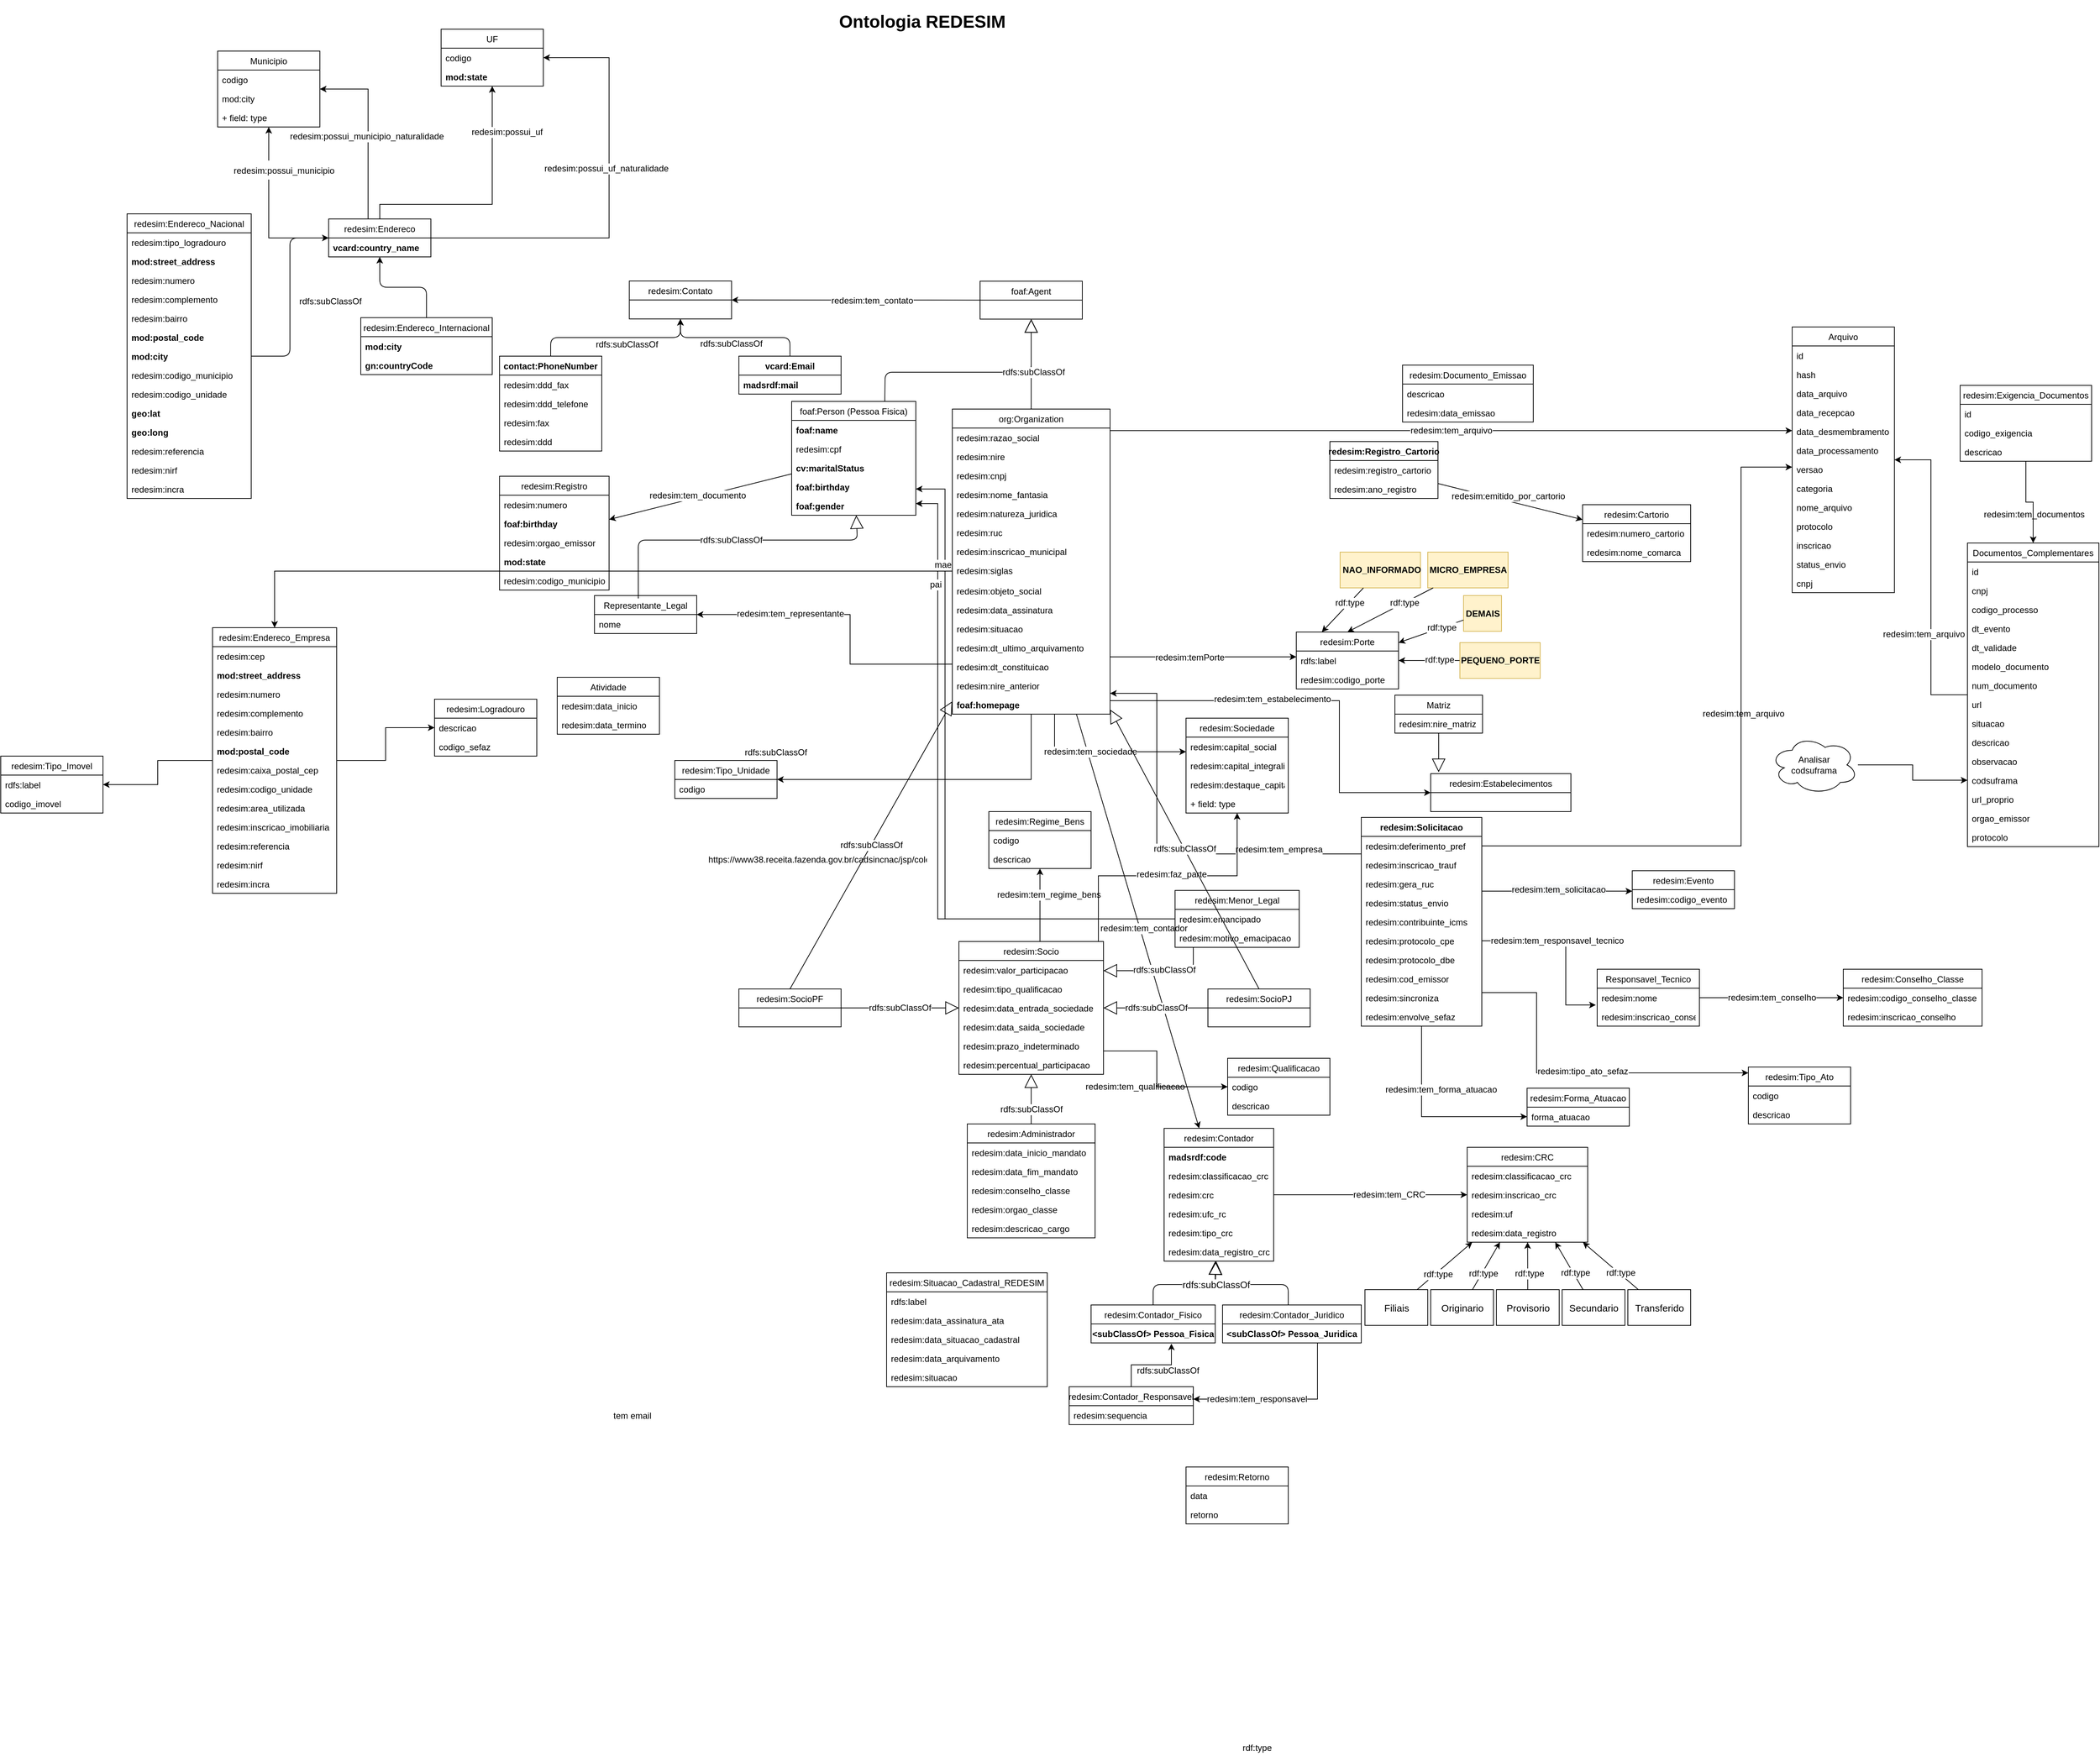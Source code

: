 <mxfile version="13.1.2" type="google"><diagram id="l7LqKQm9MYl1nPrk-qZX" name="Page-1"><mxGraphModel dx="2469" dy="3075" grid="1" gridSize="10" guides="1" tooltips="1" connect="1" arrows="1" fold="1" page="1" pageScale="1" pageWidth="827" pageHeight="1169" math="0" shadow="0"><root><mxCell id="0"/><mxCell id="1" parent="0"/><mxCell id="_IxNc5gYjgfvKF5pRga7-2" value="" style="endArrow=block;endSize=16;endFill=0;html=1;exitX=0.5;exitY=0;exitDx=0;exitDy=0;" parent="1" edge="1"><mxGeometry x="-0.65" y="20" width="160" relative="1" as="geometry"><mxPoint x="840" y="598" as="sourcePoint"/><mxPoint x="740" y="538" as="targetPoint"/><Array as="points"><mxPoint x="840" y="570"/><mxPoint x="740" y="570"/></Array><mxPoint y="-40" as="offset"/></mxGeometry></mxCell><mxCell id="-x4ZPnMDnyW1OV4LATWE-1" style="edgeStyle=orthogonalEdgeStyle;rounded=0;orthogonalLoop=1;jettySize=auto;html=1;startArrow=none;startFill=0;endArrow=classic;endFill=1;" parent="1" target="-x4ZPnMDnyW1OV4LATWE-127" edge="1"><mxGeometry relative="1" as="geometry"><Array as="points"><mxPoint x="1150" y="31"/><mxPoint x="1150" y="31"/></Array><mxPoint x="1105" y="31" as="sourcePoint"/></mxGeometry></mxCell><mxCell id="-x4ZPnMDnyW1OV4LATWE-2" value="&lt;span style=&quot;background-color: rgb(248 , 249 , 250)&quot;&gt;redesim:tem_solicitacao&lt;/span&gt;" style="text;html=1;align=center;verticalAlign=middle;resizable=0;points=[];labelBackgroundColor=#ffffff;" parent="-x4ZPnMDnyW1OV4LATWE-1" vertex="1" connectable="0"><mxGeometry x="0.733" y="-1" relative="1" as="geometry"><mxPoint x="-74" y="-3" as="offset"/></mxGeometry></mxCell><mxCell id="-x4ZPnMDnyW1OV4LATWE-7" value="foaf:Person (Pessoa Fisica)" style="swimlane;fontStyle=0;childLayout=stackLayout;horizontal=1;startSize=26;fillColor=none;horizontalStack=0;resizeParent=1;resizeParentMax=0;resizeLast=0;collapsible=1;marginBottom=0;" parent="1" vertex="1"><mxGeometry x="160" y="-640" width="170" height="156" as="geometry"/></mxCell><mxCell id="-x4ZPnMDnyW1OV4LATWE-8" value="foaf:name" style="text;strokeColor=none;fillColor=none;align=left;verticalAlign=top;spacingLeft=4;spacingRight=4;overflow=hidden;rotatable=0;points=[[0,0.5],[1,0.5]];portConstraint=eastwest;fontStyle=1" parent="-x4ZPnMDnyW1OV4LATWE-7" vertex="1"><mxGeometry y="26" width="170" height="26" as="geometry"/></mxCell><mxCell id="-x4ZPnMDnyW1OV4LATWE-9" value="redesim:cpf" style="text;strokeColor=none;fillColor=none;align=left;verticalAlign=top;spacingLeft=4;spacingRight=4;overflow=hidden;rotatable=0;points=[[0,0.5],[1,0.5]];portConstraint=eastwest;" parent="-x4ZPnMDnyW1OV4LATWE-7" vertex="1"><mxGeometry y="52" width="170" height="26" as="geometry"/></mxCell><mxCell id="-x4ZPnMDnyW1OV4LATWE-13" value="cv:maritalStatus" style="text;strokeColor=none;fillColor=none;align=left;verticalAlign=top;spacingLeft=4;spacingRight=4;overflow=hidden;rotatable=0;points=[[0,0.5],[1,0.5]];portConstraint=eastwest;fontStyle=1" parent="-x4ZPnMDnyW1OV4LATWE-7" vertex="1"><mxGeometry y="78" width="170" height="26" as="geometry"/></mxCell><mxCell id="-x4ZPnMDnyW1OV4LATWE-11" value="foaf:birthday" style="text;strokeColor=none;fillColor=none;align=left;verticalAlign=top;spacingLeft=4;spacingRight=4;overflow=hidden;rotatable=0;points=[[0,0.5],[1,0.5]];portConstraint=eastwest;fontStyle=1" parent="-x4ZPnMDnyW1OV4LATWE-7" vertex="1"><mxGeometry y="104" width="170" height="26" as="geometry"/></mxCell><mxCell id="-x4ZPnMDnyW1OV4LATWE-10" value="foaf:gender" style="text;strokeColor=none;fillColor=none;align=left;verticalAlign=top;spacingLeft=4;spacingRight=4;overflow=hidden;rotatable=0;points=[[0,0.5],[1,0.5]];portConstraint=eastwest;fontStyle=1" parent="-x4ZPnMDnyW1OV4LATWE-7" vertex="1"><mxGeometry y="130" width="170" height="26" as="geometry"/></mxCell><mxCell id="-x4ZPnMDnyW1OV4LATWE-39" value="redesim:Contato" style="swimlane;fontStyle=0;childLayout=stackLayout;horizontal=1;startSize=26;fillColor=none;horizontalStack=0;resizeParent=1;resizeParentMax=0;resizeLast=0;collapsible=1;marginBottom=0;" parent="1" vertex="1"><mxGeometry x="-62.29" y="-805" width="140" height="52" as="geometry"/></mxCell><mxCell id="-x4ZPnMDnyW1OV4LATWE-40" style="edgeStyle=none;rounded=0;orthogonalLoop=1;jettySize=auto;html=1;" parent="1" source="_WV0kwSJ7wR7gKWk00xG-19" target="-x4ZPnMDnyW1OV4LATWE-39" edge="1"><mxGeometry relative="1" as="geometry"><mxPoint x="418" y="-851.612" as="sourcePoint"/><mxPoint x="-240" y="-774" as="targetPoint"/></mxGeometry></mxCell><mxCell id="-x4ZPnMDnyW1OV4LATWE-41" value="redesim:tem_contato" style="text;html=1;align=center;verticalAlign=middle;resizable=0;points=[];;labelBackgroundColor=#ffffff;" parent="-x4ZPnMDnyW1OV4LATWE-40" vertex="1" connectable="0"><mxGeometry x="0.254" y="2" relative="1" as="geometry"><mxPoint x="65" y="-1.85" as="offset"/></mxGeometry></mxCell><mxCell id="-x4ZPnMDnyW1OV4LATWE-42" value="contact:PhoneNumber" style="swimlane;fontStyle=1;childLayout=stackLayout;horizontal=1;startSize=26;fillColor=none;horizontalStack=0;resizeParent=1;resizeParentMax=0;resizeLast=0;collapsible=1;marginBottom=0;" parent="1" vertex="1"><mxGeometry x="-240" y="-702" width="140" height="130" as="geometry"/></mxCell><mxCell id="0MmO2-9V9Pn5ecHDE2fZ-26" value="redesim:ddd_fax" style="text;strokeColor=none;fillColor=none;align=left;verticalAlign=top;spacingLeft=4;spacingRight=4;overflow=hidden;rotatable=0;points=[[0,0.5],[1,0.5]];portConstraint=eastwest;" parent="-x4ZPnMDnyW1OV4LATWE-42" vertex="1"><mxGeometry y="26" width="140" height="26" as="geometry"/></mxCell><mxCell id="-x4ZPnMDnyW1OV4LATWE-44" value="redesim:ddd_telefone" style="text;strokeColor=none;fillColor=none;align=left;verticalAlign=top;spacingLeft=4;spacingRight=4;overflow=hidden;rotatable=0;points=[[0,0.5],[1,0.5]];portConstraint=eastwest;" parent="-x4ZPnMDnyW1OV4LATWE-42" vertex="1"><mxGeometry y="52" width="140" height="26" as="geometry"/></mxCell><mxCell id="0MmO2-9V9Pn5ecHDE2fZ-27" value="redesim:fax" style="text;strokeColor=none;fillColor=none;align=left;verticalAlign=top;spacingLeft=4;spacingRight=4;overflow=hidden;rotatable=0;points=[[0,0.5],[1,0.5]];portConstraint=eastwest;" parent="-x4ZPnMDnyW1OV4LATWE-42" vertex="1"><mxGeometry y="78" width="140" height="26" as="geometry"/></mxCell><mxCell id="-x4ZPnMDnyW1OV4LATWE-43" value="redesim:ddd" style="text;strokeColor=none;fillColor=none;align=left;verticalAlign=top;spacingLeft=4;spacingRight=4;overflow=hidden;rotatable=0;points=[[0,0.5],[1,0.5]];portConstraint=eastwest;" parent="-x4ZPnMDnyW1OV4LATWE-42" vertex="1"><mxGeometry y="104" width="140" height="26" as="geometry"/></mxCell><mxCell id="-x4ZPnMDnyW1OV4LATWE-48" value="vcard:Email" style="swimlane;fontStyle=1;childLayout=stackLayout;horizontal=1;startSize=26;fillColor=none;horizontalStack=0;resizeParent=1;resizeParentMax=0;resizeLast=0;collapsible=1;marginBottom=0;" parent="1" vertex="1"><mxGeometry x="87.71" y="-702" width="140" height="52" as="geometry"/></mxCell><mxCell id="-x4ZPnMDnyW1OV4LATWE-49" value="madsrdf:mail" style="text;strokeColor=none;fillColor=none;align=left;verticalAlign=top;spacingLeft=4;spacingRight=4;overflow=hidden;rotatable=0;points=[[0,0.5],[1,0.5]];portConstraint=eastwest;fontStyle=1" parent="-x4ZPnMDnyW1OV4LATWE-48" vertex="1"><mxGeometry y="26" width="140" height="26" as="geometry"/></mxCell><mxCell id="-x4ZPnMDnyW1OV4LATWE-50" value="" style="endArrow=classic;html=1;edgeStyle=orthogonalEdgeStyle;exitX=0.5;exitY=0;exitDx=0;exitDy=0;" parent="1" source="-x4ZPnMDnyW1OV4LATWE-42" target="-x4ZPnMDnyW1OV4LATWE-39" edge="1"><mxGeometry width="50" height="50" relative="1" as="geometry"><mxPoint x="277.71" y="-548.5" as="sourcePoint"/><mxPoint x="367.71" y="-649" as="targetPoint"/></mxGeometry></mxCell><mxCell id="-x4ZPnMDnyW1OV4LATWE-51" value="rdfs:subClassOf" style="text;align=center;verticalAlign=middle;resizable=0;points=[];;labelBackgroundColor=#ffffff;labelBorderColor=none;html=1;" parent="-x4ZPnMDnyW1OV4LATWE-50" vertex="1" connectable="0"><mxGeometry x="-0.163" y="-3" relative="1" as="geometry"><mxPoint x="177.21" y="5.5" as="offset"/></mxGeometry></mxCell><mxCell id="-x4ZPnMDnyW1OV4LATWE-52" value="" style="endArrow=classic;html=1;edgeStyle=orthogonalEdgeStyle;exitX=0.5;exitY=0;exitDx=0;exitDy=0;entryX=0.5;entryY=1;entryDx=0;entryDy=0;" parent="1" source="-x4ZPnMDnyW1OV4LATWE-48" target="-x4ZPnMDnyW1OV4LATWE-39" edge="1"><mxGeometry width="50" height="50" relative="1" as="geometry"><mxPoint x="-132.29" y="-692" as="sourcePoint"/><mxPoint x="17.71" y="-750" as="targetPoint"/></mxGeometry></mxCell><mxCell id="-x4ZPnMDnyW1OV4LATWE-60" value="redesim:Contador" style="swimlane;fontStyle=0;childLayout=stackLayout;horizontal=1;startSize=26;fillColor=none;horizontalStack=0;resizeParent=1;resizeParentMax=0;resizeLast=0;collapsible=1;marginBottom=0;" parent="1" vertex="1"><mxGeometry x="670" y="356" width="150" height="182" as="geometry"/></mxCell><mxCell id="-x4ZPnMDnyW1OV4LATWE-61" value="madsrdf:code" style="text;strokeColor=none;fillColor=none;align=left;verticalAlign=top;spacingLeft=4;spacingRight=4;overflow=hidden;rotatable=0;points=[[0,0.5],[1,0.5]];portConstraint=eastwest;fontStyle=1" parent="-x4ZPnMDnyW1OV4LATWE-60" vertex="1"><mxGeometry y="26" width="150" height="26" as="geometry"/></mxCell><mxCell id="-x4ZPnMDnyW1OV4LATWE-62" value="redesim:classificacao_crc" style="text;strokeColor=none;fillColor=none;align=left;verticalAlign=top;spacingLeft=4;spacingRight=4;overflow=hidden;rotatable=0;points=[[0,0.5],[1,0.5]];portConstraint=eastwest;" parent="-x4ZPnMDnyW1OV4LATWE-60" vertex="1"><mxGeometry y="52" width="150" height="26" as="geometry"/></mxCell><mxCell id="-x4ZPnMDnyW1OV4LATWE-63" value="redesim:crc" style="text;strokeColor=none;fillColor=none;align=left;verticalAlign=top;spacingLeft=4;spacingRight=4;overflow=hidden;rotatable=0;points=[[0,0.5],[1,0.5]];portConstraint=eastwest;" parent="-x4ZPnMDnyW1OV4LATWE-60" vertex="1"><mxGeometry y="78" width="150" height="26" as="geometry"/></mxCell><mxCell id="-x4ZPnMDnyW1OV4LATWE-64" value="redesim:ufc_rc" style="text;strokeColor=none;fillColor=none;align=left;verticalAlign=top;spacingLeft=4;spacingRight=4;overflow=hidden;rotatable=0;points=[[0,0.5],[1,0.5]];portConstraint=eastwest;" parent="-x4ZPnMDnyW1OV4LATWE-60" vertex="1"><mxGeometry y="104" width="150" height="26" as="geometry"/></mxCell><mxCell id="-x4ZPnMDnyW1OV4LATWE-65" value="redesim:tipo_crc" style="text;strokeColor=none;fillColor=none;align=left;verticalAlign=top;spacingLeft=4;spacingRight=4;overflow=hidden;rotatable=0;points=[[0,0.5],[1,0.5]];portConstraint=eastwest;" parent="-x4ZPnMDnyW1OV4LATWE-60" vertex="1"><mxGeometry y="130" width="150" height="26" as="geometry"/></mxCell><mxCell id="-x4ZPnMDnyW1OV4LATWE-66" value="redesim:data_registro_crc" style="text;strokeColor=none;fillColor=none;align=left;verticalAlign=top;spacingLeft=4;spacingRight=4;overflow=hidden;rotatable=0;points=[[0,0.5],[1,0.5]];portConstraint=eastwest;" parent="-x4ZPnMDnyW1OV4LATWE-60" vertex="1"><mxGeometry y="156" width="150" height="26" as="geometry"/></mxCell><mxCell id="-x4ZPnMDnyW1OV4LATWE-67" value="redesim:CRC" style="swimlane;fontStyle=0;childLayout=stackLayout;horizontal=1;startSize=26;fillColor=none;horizontalStack=0;resizeParent=1;resizeParentMax=0;resizeLast=0;collapsible=1;marginBottom=0;" parent="1" vertex="1"><mxGeometry x="1085" y="382" width="165" height="130" as="geometry"/></mxCell><mxCell id="-x4ZPnMDnyW1OV4LATWE-68" value="redesim:classificacao_crc" style="text;strokeColor=none;fillColor=none;align=left;verticalAlign=top;spacingLeft=4;spacingRight=4;overflow=hidden;rotatable=0;points=[[0,0.5],[1,0.5]];portConstraint=eastwest;" parent="-x4ZPnMDnyW1OV4LATWE-67" vertex="1"><mxGeometry y="26" width="165" height="26" as="geometry"/></mxCell><mxCell id="-x4ZPnMDnyW1OV4LATWE-69" value="redesim:inscricao_crc" style="text;strokeColor=none;fillColor=none;align=left;verticalAlign=top;spacingLeft=4;spacingRight=4;overflow=hidden;rotatable=0;points=[[0,0.5],[1,0.5]];portConstraint=eastwest;" parent="-x4ZPnMDnyW1OV4LATWE-67" vertex="1"><mxGeometry y="52" width="165" height="26" as="geometry"/></mxCell><mxCell id="-x4ZPnMDnyW1OV4LATWE-70" value="redesim:uf" style="text;strokeColor=none;fillColor=none;align=left;verticalAlign=top;spacingLeft=4;spacingRight=4;overflow=hidden;rotatable=0;points=[[0,0.5],[1,0.5]];portConstraint=eastwest;" parent="-x4ZPnMDnyW1OV4LATWE-67" vertex="1"><mxGeometry y="78" width="165" height="26" as="geometry"/></mxCell><mxCell id="-x4ZPnMDnyW1OV4LATWE-71" value="redesim:data_registro" style="text;strokeColor=none;fillColor=none;align=left;verticalAlign=top;spacingLeft=4;spacingRight=4;overflow=hidden;rotatable=0;points=[[0,0.5],[1,0.5]];portConstraint=eastwest;" parent="-x4ZPnMDnyW1OV4LATWE-67" vertex="1"><mxGeometry y="104" width="165" height="26" as="geometry"/></mxCell><mxCell id="-x4ZPnMDnyW1OV4LATWE-72" value="&lt;span style=&quot;font-family: &amp;#34;arial&amp;#34; ; font-size: 13.333px ; white-space: normal&quot;&gt;Originario&lt;/span&gt;" style="html=1;" parent="1" vertex="1"><mxGeometry x="1035" y="577" width="86" height="49" as="geometry"/></mxCell><mxCell id="-x4ZPnMDnyW1OV4LATWE-73" style="edgeStyle=orthogonalEdgeStyle;rounded=0;orthogonalLoop=1;jettySize=auto;html=1;entryX=0.647;entryY=1.038;entryDx=0;entryDy=0;entryPerimeter=0;" parent="1" source="-x4ZPnMDnyW1OV4LATWE-75" target="-x4ZPnMDnyW1OV4LATWE-89" edge="1"><mxGeometry relative="1" as="geometry"/></mxCell><mxCell id="-x4ZPnMDnyW1OV4LATWE-74" value="rdfs:subClassOf" style="text;html=1;align=center;verticalAlign=middle;resizable=0;points=[];labelBackgroundColor=#ffffff;" parent="-x4ZPnMDnyW1OV4LATWE-73" vertex="1" connectable="0"><mxGeometry x="0.372" y="2" relative="1" as="geometry"><mxPoint x="2" y="9.25" as="offset"/></mxGeometry></mxCell><mxCell id="-x4ZPnMDnyW1OV4LATWE-75" value="redesim:Contador_Responsavel" style="swimlane;fontStyle=0;childLayout=stackLayout;horizontal=1;startSize=26;fillColor=none;horizontalStack=0;resizeParent=1;resizeParentMax=0;resizeLast=0;collapsible=1;marginBottom=0;" parent="1" vertex="1"><mxGeometry x="540" y="710" width="170" height="52" as="geometry"/></mxCell><mxCell id="-x4ZPnMDnyW1OV4LATWE-76" value="redesim:sequencia" style="text;strokeColor=none;fillColor=none;align=left;verticalAlign=top;spacingLeft=4;spacingRight=4;overflow=hidden;rotatable=0;points=[[0,0.5],[1,0.5]];portConstraint=eastwest;" parent="-x4ZPnMDnyW1OV4LATWE-75" vertex="1"><mxGeometry y="26" width="170" height="26" as="geometry"/></mxCell><mxCell id="-x4ZPnMDnyW1OV4LATWE-77" style="edgeStyle=none;rounded=0;orthogonalLoop=1;jettySize=auto;html=1;" parent="1" source="-x4ZPnMDnyW1OV4LATWE-72" target="-x4ZPnMDnyW1OV4LATWE-67" edge="1"><mxGeometry relative="1" as="geometry"><mxPoint x="1087.03" y="792.036" as="targetPoint"/></mxGeometry></mxCell><mxCell id="-x4ZPnMDnyW1OV4LATWE-78" value="rdf:type" style="text;html=1;align=center;verticalAlign=middle;resizable=0;points=[];;labelBackgroundColor=#ffffff;" parent="-x4ZPnMDnyW1OV4LATWE-77" connectable="0" vertex="1"><mxGeometry x="-0.311" y="-1" relative="1" as="geometry"><mxPoint x="1" as="offset"/></mxGeometry></mxCell><mxCell id="-x4ZPnMDnyW1OV4LATWE-79" value="&lt;span style=&quot;font-family: &amp;#34;arial&amp;#34; ; font-size: 13.333px ; white-space: normal&quot;&gt;Provisorio&lt;/span&gt;" style="html=1;" parent="1" vertex="1"><mxGeometry x="1125" y="577" width="86" height="49" as="geometry"/></mxCell><mxCell id="-x4ZPnMDnyW1OV4LATWE-80" style="edgeStyle=none;rounded=0;orthogonalLoop=1;jettySize=auto;html=1;" parent="1" source="-x4ZPnMDnyW1OV4LATWE-79" target="-x4ZPnMDnyW1OV4LATWE-67" edge="1"><mxGeometry relative="1" as="geometry"><mxPoint x="1177.63" y="548.5" as="targetPoint"/></mxGeometry></mxCell><mxCell id="-x4ZPnMDnyW1OV4LATWE-81" value="rdf:type" style="text;html=1;align=center;verticalAlign=middle;resizable=0;points=[];;labelBackgroundColor=#ffffff;" parent="-x4ZPnMDnyW1OV4LATWE-80" connectable="0" vertex="1"><mxGeometry x="-0.311" y="-1" relative="1" as="geometry"><mxPoint x="1" as="offset"/></mxGeometry></mxCell><mxCell id="-x4ZPnMDnyW1OV4LATWE-82" style="edgeStyle=none;rounded=0;orthogonalLoop=1;jettySize=auto;html=1;" parent="1" source="-x4ZPnMDnyW1OV4LATWE-84" target="-x4ZPnMDnyW1OV4LATWE-67" edge="1"><mxGeometry relative="1" as="geometry"><mxPoint x="874.999" y="542.5" as="targetPoint"/></mxGeometry></mxCell><mxCell id="-x4ZPnMDnyW1OV4LATWE-83" value="rdf:type" style="text;html=1;align=center;verticalAlign=middle;resizable=0;points=[];;labelBackgroundColor=#ffffff;" parent="-x4ZPnMDnyW1OV4LATWE-82" connectable="0" vertex="1"><mxGeometry x="-0.311" y="-1" relative="1" as="geometry"><mxPoint x="1" as="offset"/></mxGeometry></mxCell><mxCell id="-x4ZPnMDnyW1OV4LATWE-84" value="&lt;span style=&quot;font-family: &amp;#34;arial&amp;#34; ; font-size: 13.333px ; white-space: normal&quot;&gt;Filiais&lt;/span&gt;" style="html=1;" parent="1" vertex="1"><mxGeometry x="945" y="577" width="86" height="49" as="geometry"/></mxCell><mxCell id="-x4ZPnMDnyW1OV4LATWE-85" style="edgeStyle=none;rounded=0;orthogonalLoop=1;jettySize=auto;html=1;" parent="1" source="-x4ZPnMDnyW1OV4LATWE-60" target="-x4ZPnMDnyW1OV4LATWE-67" edge="1"><mxGeometry relative="1" as="geometry"><mxPoint x="230" y="502" as="sourcePoint"/><mxPoint x="434" y="502" as="targetPoint"/></mxGeometry></mxCell><mxCell id="-x4ZPnMDnyW1OV4LATWE-86" value="redesim:tem_CRC" style="text;html=1;align=center;verticalAlign=middle;resizable=0;points=[];;labelBackgroundColor=#ffffff;" parent="-x4ZPnMDnyW1OV4LATWE-85" connectable="0" vertex="1"><mxGeometry x="0.254" y="2" relative="1" as="geometry"><mxPoint x="-8.0" y="2.0" as="offset"/></mxGeometry></mxCell><mxCell id="-x4ZPnMDnyW1OV4LATWE-88" value="redesim:Contador_Fisico" style="swimlane;fontStyle=0;childLayout=stackLayout;horizontal=1;startSize=26;fillColor=none;horizontalStack=0;resizeParent=1;resizeParentMax=0;resizeLast=0;collapsible=1;marginBottom=0;" parent="1" vertex="1"><mxGeometry x="570" y="598" width="170" height="52" as="geometry"/></mxCell><mxCell id="-x4ZPnMDnyW1OV4LATWE-89" value="&lt;subClassOf&gt; Pessoa_Fisica" style="text;align=center;fontStyle=1;verticalAlign=middle;spacingLeft=3;spacingRight=3;strokeColor=none;rotatable=0;points=[[0,0.5],[1,0.5]];portConstraint=eastwest;" parent="-x4ZPnMDnyW1OV4LATWE-88" vertex="1"><mxGeometry y="26" width="170" height="26" as="geometry"/></mxCell><mxCell id="-x4ZPnMDnyW1OV4LATWE-91" value="redesim:Contador_Juridico" style="swimlane;fontStyle=0;childLayout=stackLayout;horizontal=1;startSize=26;fillColor=none;horizontalStack=0;resizeParent=1;resizeParentMax=0;resizeLast=0;collapsible=1;marginBottom=0;" parent="1" vertex="1"><mxGeometry x="750" y="598" width="190" height="52" as="geometry"/></mxCell><mxCell id="-x4ZPnMDnyW1OV4LATWE-92" value="&lt;subClassOf&gt; Pessoa_Juridica" style="text;align=center;fontStyle=1;verticalAlign=middle;spacingLeft=3;spacingRight=3;strokeColor=none;rotatable=0;points=[[0,0.5],[1,0.5]];portConstraint=eastwest;" parent="-x4ZPnMDnyW1OV4LATWE-91" vertex="1"><mxGeometry y="26" width="190" height="26" as="geometry"/></mxCell><mxCell id="-x4ZPnMDnyW1OV4LATWE-93" value="&lt;span style=&quot;font-family: &amp;#34;arial&amp;#34; ; font-size: 13.333px ; white-space: normal&quot;&gt;Secundario&lt;/span&gt;" style="html=1;" parent="1" vertex="1"><mxGeometry x="1215" y="577" width="86" height="49" as="geometry"/></mxCell><mxCell id="-x4ZPnMDnyW1OV4LATWE-94" style="edgeStyle=none;rounded=0;orthogonalLoop=1;jettySize=auto;html=1;" parent="1" source="-x4ZPnMDnyW1OV4LATWE-93" target="-x4ZPnMDnyW1OV4LATWE-67" edge="1"><mxGeometry relative="1" as="geometry"><mxPoint x="1294.996" y="486" as="targetPoint"/></mxGeometry></mxCell><mxCell id="-x4ZPnMDnyW1OV4LATWE-95" value="rdf:type" style="text;html=1;align=center;verticalAlign=middle;resizable=0;points=[];;labelBackgroundColor=#ffffff;" parent="-x4ZPnMDnyW1OV4LATWE-94" connectable="0" vertex="1"><mxGeometry x="-0.311" y="-1" relative="1" as="geometry"><mxPoint x="1" as="offset"/></mxGeometry></mxCell><mxCell id="-x4ZPnMDnyW1OV4LATWE-96" value="&lt;span style=&quot;font-family: &amp;#34;arial&amp;#34; ; font-size: 13.333px ; white-space: normal&quot;&gt;Transferido&lt;/span&gt;" style="html=1;" parent="1" vertex="1"><mxGeometry x="1305" y="577" width="86" height="49" as="geometry"/></mxCell><mxCell id="-x4ZPnMDnyW1OV4LATWE-97" style="edgeStyle=none;rounded=0;orthogonalLoop=1;jettySize=auto;html=1;" parent="1" source="-x4ZPnMDnyW1OV4LATWE-96" target="-x4ZPnMDnyW1OV4LATWE-67" edge="1"><mxGeometry relative="1" as="geometry"><mxPoint x="1295.003" y="486" as="targetPoint"/></mxGeometry></mxCell><mxCell id="-x4ZPnMDnyW1OV4LATWE-98" value="rdf:type" style="text;html=1;align=center;verticalAlign=middle;resizable=0;points=[];;labelBackgroundColor=#ffffff;" parent="-x4ZPnMDnyW1OV4LATWE-97" connectable="0" vertex="1"><mxGeometry x="-0.311" y="-1" relative="1" as="geometry"><mxPoint x="1" as="offset"/></mxGeometry></mxCell><mxCell id="-x4ZPnMDnyW1OV4LATWE-99" style="edgeStyle=orthogonalEdgeStyle;rounded=0;orthogonalLoop=1;jettySize=auto;html=1;" parent="1" source="-x4ZPnMDnyW1OV4LATWE-92" target="-x4ZPnMDnyW1OV4LATWE-75" edge="1"><mxGeometry relative="1" as="geometry"><Array as="points"><mxPoint x="880" y="727"/></Array></mxGeometry></mxCell><mxCell id="-x4ZPnMDnyW1OV4LATWE-100" value="redesim:tem_responsavel" style="text;html=1;align=center;verticalAlign=middle;resizable=0;points=[];labelBackgroundColor=#ffffff;" parent="-x4ZPnMDnyW1OV4LATWE-99" vertex="1" connectable="0"><mxGeometry x="0.149" y="4" relative="1" as="geometry"><mxPoint x="-18" y="-4" as="offset"/></mxGeometry></mxCell><mxCell id="-x4ZPnMDnyW1OV4LATWE-102" style="edgeStyle=orthogonalEdgeStyle;rounded=0;orthogonalLoop=1;jettySize=auto;html=1;entryX=-0.014;entryY=-0.115;entryDx=0;entryDy=0;entryPerimeter=0;" parent="1" source="-x4ZPnMDnyW1OV4LATWE-104" edge="1"><mxGeometry relative="1" as="geometry"><mxPoint x="1261.04" y="187.01" as="targetPoint"/><Array as="points"><mxPoint x="1220" y="99"/><mxPoint x="1220" y="187"/></Array></mxGeometry></mxCell><mxCell id="-x4ZPnMDnyW1OV4LATWE-103" value="redesim:tem_responsavel_tecnico" style="text;html=1;align=center;verticalAlign=middle;resizable=0;points=[];labelBackgroundColor=#ffffff;" parent="-x4ZPnMDnyW1OV4LATWE-102" vertex="1" connectable="0"><mxGeometry x="-0.38" y="-1" relative="1" as="geometry"><mxPoint x="27" y="-1" as="offset"/></mxGeometry></mxCell><mxCell id="_WV0kwSJ7wR7gKWk00xG-12" style="edgeStyle=orthogonalEdgeStyle;rounded=0;orthogonalLoop=1;jettySize=auto;html=1;startArrow=none;startFill=0;endArrow=classic;endFill=1;fontSize=12;" parent="1" source="-x4ZPnMDnyW1OV4LATWE-104" target="_WV0kwSJ7wR7gKWk00xG-9" edge="1"><mxGeometry relative="1" as="geometry"/></mxCell><mxCell id="_WV0kwSJ7wR7gKWk00xG-13" value="redesim:tem_forma_atuacao" style="text;html=1;align=center;verticalAlign=middle;resizable=0;points=[];fontSize=12;labelBackgroundColor=#ffffff;" parent="_WV0kwSJ7wR7gKWk00xG-12" vertex="1" connectable="0"><mxGeometry x="-0.353" y="26" relative="1" as="geometry"><mxPoint as="offset"/></mxGeometry></mxCell><mxCell id="-x4ZPnMDnyW1OV4LATWE-124" style="edgeStyle=orthogonalEdgeStyle;rounded=0;orthogonalLoop=1;jettySize=auto;html=1;" parent="1" source="-x4ZPnMDnyW1OV4LATWE-104" target="dQDolhMQTLofITzh4eL1-53" edge="1"><mxGeometry relative="1" as="geometry"><Array as="points"><mxPoint x="660" y="-20"/><mxPoint x="660" y="-240"/></Array><mxPoint x="540" y="-200" as="targetPoint"/></mxGeometry></mxCell><mxCell id="-x4ZPnMDnyW1OV4LATWE-125" value="redesim:tem_empresa" style="text;html=1;align=center;verticalAlign=middle;resizable=0;points=[];labelBackgroundColor=#ffffff;" parent="-x4ZPnMDnyW1OV4LATWE-124" vertex="1" connectable="0"><mxGeometry x="-0.386" y="1" relative="1" as="geometry"><mxPoint x="60" y="-7" as="offset"/></mxGeometry></mxCell><mxCell id="_WV0kwSJ7wR7gKWk00xG-18" value="redesim:tem_conselho" style="edgeStyle=orthogonalEdgeStyle;rounded=0;orthogonalLoop=1;jettySize=auto;html=1;startArrow=none;startFill=0;endArrow=classic;endFill=1;fontSize=12;" parent="1" source="-x4ZPnMDnyW1OV4LATWE-128" target="_WV0kwSJ7wR7gKWk00xG-14" edge="1"><mxGeometry relative="1" as="geometry"/></mxCell><mxCell id="-x4ZPnMDnyW1OV4LATWE-138" style="edgeStyle=none;rounded=0;orthogonalLoop=1;jettySize=auto;html=1;" parent="1" source="-x4ZPnMDnyW1OV4LATWE-7" target="-x4ZPnMDnyW1OV4LATWE-132" edge="1"><mxGeometry relative="1" as="geometry"><mxPoint x="335" y="-798" as="sourcePoint"/><mxPoint x="66" y="-798" as="targetPoint"/></mxGeometry></mxCell><mxCell id="-x4ZPnMDnyW1OV4LATWE-139" value="redesim:tem_documento" style="text;html=1;align=center;verticalAlign=middle;resizable=0;points=[];;labelBackgroundColor=#ffffff;" parent="-x4ZPnMDnyW1OV4LATWE-138" connectable="0" vertex="1"><mxGeometry x="0.254" y="2" relative="1" as="geometry"><mxPoint x="26.68" y="-11.98" as="offset"/></mxGeometry></mxCell><mxCell id="0MmO2-9V9Pn5ecHDE2fZ-32" style="edgeStyle=orthogonalEdgeStyle;rounded=0;orthogonalLoop=1;jettySize=auto;html=1;" parent="1" source="_WV0kwSJ7wR7gKWk00xG-71" target="0MmO2-9V9Pn5ecHDE2fZ-28" edge="1"><mxGeometry relative="1" as="geometry"><Array as="points"><mxPoint x="660" y="250"/><mxPoint x="660" y="299"/></Array></mxGeometry></mxCell><mxCell id="0MmO2-9V9Pn5ecHDE2fZ-33" value="redesim:tem_qualificacao" style="text;html=1;align=center;verticalAlign=middle;resizable=0;points=[];" parent="0MmO2-9V9Pn5ecHDE2fZ-32" vertex="1" connectable="0"><mxGeometry x="-0.19" y="2" relative="1" as="geometry"><mxPoint x="-32" y="33" as="offset"/></mxGeometry></mxCell><mxCell id="0MmO2-9V9Pn5ecHDE2fZ-61" style="edgeStyle=orthogonalEdgeStyle;rounded=0;orthogonalLoop=1;jettySize=auto;html=1;" parent="1" source="_WV0kwSJ7wR7gKWk00xG-71" target="0MmO2-9V9Pn5ecHDE2fZ-57" edge="1"><mxGeometry relative="1" as="geometry"><Array as="points"><mxPoint x="500" y="20"/><mxPoint x="500" y="20"/></Array></mxGeometry></mxCell><mxCell id="0MmO2-9V9Pn5ecHDE2fZ-62" value="redesim:tem_regime_bens" style="text;html=1;align=center;verticalAlign=middle;resizable=0;points=[];labelBackgroundColor=#ffffff;" parent="0MmO2-9V9Pn5ecHDE2fZ-61" vertex="1" connectable="0"><mxGeometry x="-0.564" y="-3" relative="1" as="geometry"><mxPoint x="9" y="-42" as="offset"/></mxGeometry></mxCell><mxCell id="-x4ZPnMDnyW1OV4LATWE-157" style="rounded=0;orthogonalLoop=1;jettySize=auto;html=1;edgeStyle=orthogonalEdgeStyle;" parent="1" source="-x4ZPnMDnyW1OV4LATWE-152" target="-x4ZPnMDnyW1OV4LATWE-7" edge="1"><mxGeometry relative="1" as="geometry"><mxPoint x="475" y="-790" as="sourcePoint"/><mxPoint x="714" y="-479" as="targetPoint"/><Array as="points"><mxPoint x="360" y="-500"/></Array></mxGeometry></mxCell><mxCell id="-x4ZPnMDnyW1OV4LATWE-158" value="pai" style="text;html=1;align=center;verticalAlign=middle;resizable=0;points=[];labelBackgroundColor=#ffffff;" parent="-x4ZPnMDnyW1OV4LATWE-157" connectable="0" vertex="1"><mxGeometry x="0.698" y="2" relative="1" as="geometry"><mxPoint x="-1.5" y="1.25" as="offset"/></mxGeometry></mxCell><mxCell id="-x4ZPnMDnyW1OV4LATWE-159" style="rounded=0;orthogonalLoop=1;jettySize=auto;html=1;edgeStyle=orthogonalEdgeStyle;" parent="1" source="-x4ZPnMDnyW1OV4LATWE-152" target="-x4ZPnMDnyW1OV4LATWE-7" edge="1"><mxGeometry relative="1" as="geometry"><mxPoint x="370" y="-374.5" as="sourcePoint"/><mxPoint x="328" y="-490" as="targetPoint"/><Array as="points"><mxPoint x="370" y="-520"/></Array></mxGeometry></mxCell><mxCell id="-x4ZPnMDnyW1OV4LATWE-160" value="mae" style="text;html=1;align=center;verticalAlign=middle;resizable=0;points=[];labelBackgroundColor=#ffffff;" parent="-x4ZPnMDnyW1OV4LATWE-159" connectable="0" vertex="1"><mxGeometry x="0.698" y="2" relative="1" as="geometry"><mxPoint x="-1.5" y="1.25" as="offset"/></mxGeometry></mxCell><mxCell id="-x4ZPnMDnyW1OV4LATWE-161" style="rounded=0;orthogonalLoop=1;jettySize=auto;html=1;" parent="1" source="dQDolhMQTLofITzh4eL1-53" target="-x4ZPnMDnyW1OV4LATWE-60" edge="1"><mxGeometry relative="1" as="geometry"><mxPoint x="578" y="185.873" as="sourcePoint"/><mxPoint x="804" y="54.378" as="targetPoint"/></mxGeometry></mxCell><mxCell id="-x4ZPnMDnyW1OV4LATWE-162" value="redesim:tem_contador" style="text;html=1;align=center;verticalAlign=middle;resizable=0;points=[];;labelBackgroundColor=#ffffff;" parent="-x4ZPnMDnyW1OV4LATWE-161" connectable="0" vertex="1"><mxGeometry x="0.073" y="-1" relative="1" as="geometry"><mxPoint x="2.98" y="-11.44" as="offset"/></mxGeometry></mxCell><mxCell id="-x4ZPnMDnyW1OV4LATWE-163" value="redesim:Cartorio" style="swimlane;fontStyle=0;childLayout=stackLayout;horizontal=1;startSize=26;fillColor=none;horizontalStack=0;resizeParent=1;resizeParentMax=0;resizeLast=0;collapsible=1;marginBottom=0;" parent="1" vertex="1"><mxGeometry x="1243" y="-498.5" width="148" height="78" as="geometry"/></mxCell><mxCell id="-x4ZPnMDnyW1OV4LATWE-164" value="redesim:numero_cartorio" style="text;strokeColor=none;fillColor=none;align=left;verticalAlign=top;spacingLeft=4;spacingRight=4;overflow=hidden;rotatable=0;points=[[0,0.5],[1,0.5]];portConstraint=eastwest;" parent="-x4ZPnMDnyW1OV4LATWE-163" vertex="1"><mxGeometry y="26" width="148" height="26" as="geometry"/></mxCell><mxCell id="-x4ZPnMDnyW1OV4LATWE-170" value="redesim:nome_comarca" style="text;strokeColor=none;fillColor=none;align=left;verticalAlign=top;spacingLeft=4;spacingRight=4;overflow=hidden;rotatable=0;points=[[0,0.5],[1,0.5]];portConstraint=eastwest;" parent="-x4ZPnMDnyW1OV4LATWE-163" vertex="1"><mxGeometry y="52" width="148" height="26" as="geometry"/></mxCell><mxCell id="-x4ZPnMDnyW1OV4LATWE-167" value="redesim:Registro_Cartorio" style="swimlane;fontStyle=1;childLayout=stackLayout;horizontal=1;startSize=26;fillColor=none;horizontalStack=0;resizeParent=1;resizeParentMax=0;resizeLast=0;collapsible=1;marginBottom=0;" parent="1" vertex="1"><mxGeometry x="897" y="-585" width="148" height="78" as="geometry"/></mxCell><mxCell id="-x4ZPnMDnyW1OV4LATWE-168" value="redesim:registro_cartorio" style="text;strokeColor=none;fillColor=none;align=left;verticalAlign=top;spacingLeft=4;spacingRight=4;overflow=hidden;rotatable=0;points=[[0,0.5],[1,0.5]];portConstraint=eastwest;" parent="-x4ZPnMDnyW1OV4LATWE-167" vertex="1"><mxGeometry y="26" width="148" height="26" as="geometry"/></mxCell><mxCell id="-x4ZPnMDnyW1OV4LATWE-169" value="redesim:ano_registro" style="text;strokeColor=none;fillColor=none;align=left;verticalAlign=top;spacingLeft=4;spacingRight=4;overflow=hidden;rotatable=0;points=[[0,0.5],[1,0.5]];portConstraint=eastwest;" parent="-x4ZPnMDnyW1OV4LATWE-167" vertex="1"><mxGeometry y="52" width="148" height="26" as="geometry"/></mxCell><mxCell id="-x4ZPnMDnyW1OV4LATWE-173" style="edgeStyle=none;rounded=0;orthogonalLoop=1;jettySize=auto;html=1;" parent="1" source="-x4ZPnMDnyW1OV4LATWE-167" target="-x4ZPnMDnyW1OV4LATWE-163" edge="1"><mxGeometry relative="1" as="geometry"><mxPoint x="844" y="-536" as="targetPoint"/><mxPoint x="770" y="-536" as="sourcePoint"/></mxGeometry></mxCell><mxCell id="-x4ZPnMDnyW1OV4LATWE-174" value="redesim:emitido_por_cartorio" style="text;html=1;align=center;verticalAlign=middle;resizable=0;points=[];;labelBackgroundColor=#ffffff;" parent="-x4ZPnMDnyW1OV4LATWE-173" connectable="0" vertex="1"><mxGeometry x="-0.311" y="-1" relative="1" as="geometry"><mxPoint x="27.33" y="-0.45" as="offset"/></mxGeometry></mxCell><mxCell id="-x4ZPnMDnyW1OV4LATWE-178" value="rdfs:subClassOf" style="text;html=1;align=center;verticalAlign=middle;resizable=0;points=[];;labelBackgroundColor=#ffffff;" parent="1" vertex="1" connectable="0"><mxGeometry x="130" y="-160" as="geometry"><mxPoint x="7.5" y="1" as="offset"/></mxGeometry></mxCell><mxCell id="-x4ZPnMDnyW1OV4LATWE-182" value="rdfs:subClassOf" style="text;html=1;align=center;verticalAlign=middle;resizable=0;points=[];;labelBackgroundColor=#ffffff;" parent="1" vertex="1" connectable="0"><mxGeometry x="-230" y="-700" as="geometry"><mxPoint x="164" y="-18" as="offset"/></mxGeometry></mxCell><mxCell id="-x4ZPnMDnyW1OV4LATWE-195" value="" style="endArrow=classic;html=1;exitX=0.5;exitY=0;exitDx=0;exitDy=0;edgeStyle=orthogonalEdgeStyle;" parent="1" source="-x4ZPnMDnyW1OV4LATWE-198" target="-x4ZPnMDnyW1OV4LATWE-196" edge="1"><mxGeometry width="50" height="50" relative="1" as="geometry"><mxPoint x="-285" y="-585.25" as="sourcePoint"/><mxPoint x="-372" y="-683.25" as="targetPoint"/></mxGeometry></mxCell><mxCell id="0MmO2-9V9Pn5ecHDE2fZ-46" style="edgeStyle=orthogonalEdgeStyle;rounded=0;orthogonalLoop=1;jettySize=auto;html=1;" parent="1" source="-x4ZPnMDnyW1OV4LATWE-196" target="0MmO2-9V9Pn5ecHDE2fZ-42" edge="1"><mxGeometry relative="1" as="geometry"/></mxCell><mxCell id="0MmO2-9V9Pn5ecHDE2fZ-51" style="edgeStyle=orthogonalEdgeStyle;rounded=0;orthogonalLoop=1;jettySize=auto;html=1;" parent="1" source="-x4ZPnMDnyW1OV4LATWE-196" target="0MmO2-9V9Pn5ecHDE2fZ-47" edge="1"><mxGeometry relative="1" as="geometry"><Array as="points"><mxPoint x="-404" y="-910"/><mxPoint x="-250" y="-910"/></Array></mxGeometry></mxCell><mxCell id="0MmO2-9V9Pn5ecHDE2fZ-52" value="redesim:possui_uf" style="text;html=1;align=center;verticalAlign=middle;resizable=0;points=[];labelBackgroundColor=#ffffff;" parent="0MmO2-9V9Pn5ecHDE2fZ-51" vertex="1" connectable="0"><mxGeometry x="0.486" relative="1" as="geometry"><mxPoint x="20" y="-24" as="offset"/></mxGeometry></mxCell><mxCell id="0MmO2-9V9Pn5ecHDE2fZ-53" style="edgeStyle=orthogonalEdgeStyle;rounded=0;orthogonalLoop=1;jettySize=auto;html=1;" parent="1" source="-x4ZPnMDnyW1OV4LATWE-196" target="0MmO2-9V9Pn5ecHDE2fZ-47" edge="1"><mxGeometry relative="1" as="geometry"><Array as="points"><mxPoint x="-90" y="-864"/><mxPoint x="-90" y="-1111"/></Array></mxGeometry></mxCell><mxCell id="0MmO2-9V9Pn5ecHDE2fZ-54" value="redesim:possui_uf_naturalidade" style="text;html=1;align=center;verticalAlign=middle;resizable=0;points=[];labelBackgroundColor=#ffffff;" parent="0MmO2-9V9Pn5ecHDE2fZ-53" vertex="1" connectable="0"><mxGeometry x="-0.174" y="95" relative="1" as="geometry"><mxPoint as="offset"/></mxGeometry></mxCell><mxCell id="0MmO2-9V9Pn5ecHDE2fZ-55" style="edgeStyle=orthogonalEdgeStyle;rounded=0;orthogonalLoop=1;jettySize=auto;html=1;" parent="1" source="-x4ZPnMDnyW1OV4LATWE-196" target="0MmO2-9V9Pn5ecHDE2fZ-42" edge="1"><mxGeometry relative="1" as="geometry"><Array as="points"><mxPoint x="-420" y="-1068"/></Array></mxGeometry></mxCell><mxCell id="0MmO2-9V9Pn5ecHDE2fZ-56" value="redesim:possui_municipio_naturalidade" style="text;html=1;align=center;verticalAlign=middle;resizable=0;points=[];labelBackgroundColor=#ffffff;" parent="0MmO2-9V9Pn5ecHDE2fZ-55" vertex="1" connectable="0"><mxGeometry x="-0.074" y="2" relative="1" as="geometry"><mxPoint as="offset"/></mxGeometry></mxCell><mxCell id="-x4ZPnMDnyW1OV4LATWE-196" value="redesim:Endereco" style="swimlane;fontStyle=0;childLayout=stackLayout;horizontal=1;startSize=26;fillColor=none;horizontalStack=0;resizeParent=1;resizeParentMax=0;resizeLast=0;collapsible=1;marginBottom=0;" parent="1" vertex="1"><mxGeometry x="-474" y="-890" width="140" height="52" as="geometry"/></mxCell><mxCell id="-x4ZPnMDnyW1OV4LATWE-201" value="vcard:country_name" style="text;strokeColor=none;fillColor=none;align=left;verticalAlign=top;spacingLeft=4;spacingRight=4;overflow=hidden;rotatable=0;points=[[0,0.5],[1,0.5]];portConstraint=eastwest;fontStyle=1" parent="-x4ZPnMDnyW1OV4LATWE-196" vertex="1"><mxGeometry y="26" width="140" height="26" as="geometry"/></mxCell><mxCell id="-x4ZPnMDnyW1OV4LATWE-198" value="redesim:Endereco_Internacional" style="swimlane;fontStyle=0;childLayout=stackLayout;horizontal=1;startSize=26;fillColor=none;horizontalStack=0;resizeParent=1;resizeParentMax=0;resizeLast=0;collapsible=1;marginBottom=0;" parent="1" vertex="1"><mxGeometry x="-430" y="-754.75" width="180" height="78" as="geometry"/></mxCell><mxCell id="-x4ZPnMDnyW1OV4LATWE-199" value="mod:city" style="text;strokeColor=none;fillColor=none;align=left;verticalAlign=top;spacingLeft=4;spacingRight=4;overflow=hidden;rotatable=0;points=[[0,0.5],[1,0.5]];portConstraint=eastwest;fontStyle=1" parent="-x4ZPnMDnyW1OV4LATWE-198" vertex="1"><mxGeometry y="26" width="180" height="26" as="geometry"/></mxCell><mxCell id="-x4ZPnMDnyW1OV4LATWE-200" value="gn:countryCode" style="text;strokeColor=none;fillColor=none;align=left;verticalAlign=top;spacingLeft=4;spacingRight=4;overflow=hidden;rotatable=0;points=[[0,0.5],[1,0.5]];portConstraint=eastwest;fontStyle=1" parent="-x4ZPnMDnyW1OV4LATWE-198" vertex="1"><mxGeometry y="52" width="180" height="26" as="geometry"/></mxCell><mxCell id="-x4ZPnMDnyW1OV4LATWE-202" value="" style="endArrow=classic;html=1;edgeStyle=orthogonalEdgeStyle;" parent="1" source="-x4ZPnMDnyW1OV4LATWE-204" target="-x4ZPnMDnyW1OV4LATWE-196" edge="1"><mxGeometry width="50" height="50" relative="1" as="geometry"><mxPoint x="-510" y="-758.25" as="sourcePoint"/><mxPoint x="-372" y="-683.25" as="targetPoint"/></mxGeometry></mxCell><mxCell id="-x4ZPnMDnyW1OV4LATWE-203" value="rdfs:subClassOf" style="text;html=1;align=center;verticalAlign=middle;resizable=0;points=[];;labelBackgroundColor=#ffffff;" parent="-x4ZPnMDnyW1OV4LATWE-202" vertex="1" connectable="0"><mxGeometry x="-0.163" y="-3" relative="1" as="geometry"><mxPoint x="52" y="-16" as="offset"/></mxGeometry></mxCell><mxCell id="-x4ZPnMDnyW1OV4LATWE-220" value="redesim:Porte" style="swimlane;fontStyle=0;childLayout=stackLayout;horizontal=1;startSize=26;fillColor=none;horizontalStack=0;resizeParent=1;resizeParentMax=0;resizeLast=0;collapsible=1;marginBottom=0;" parent="1" vertex="1"><mxGeometry x="851" y="-324" width="140" height="78" as="geometry"/></mxCell><mxCell id="-x4ZPnMDnyW1OV4LATWE-221" value="rdfs:label" style="text;strokeColor=none;fillColor=none;align=left;verticalAlign=top;spacingLeft=4;spacingRight=4;overflow=hidden;rotatable=0;points=[[0,0.5],[1,0.5]];portConstraint=eastwest;" parent="-x4ZPnMDnyW1OV4LATWE-220" vertex="1"><mxGeometry y="26" width="140" height="26" as="geometry"/></mxCell><mxCell id="-x4ZPnMDnyW1OV4LATWE-222" value="redesim:codigo_porte" style="text;strokeColor=none;fillColor=none;align=left;verticalAlign=top;spacingLeft=4;spacingRight=4;overflow=hidden;rotatable=0;points=[[0,0.5],[1,0.5]];portConstraint=eastwest;" parent="-x4ZPnMDnyW1OV4LATWE-220" vertex="1"><mxGeometry y="52" width="140" height="26" as="geometry"/></mxCell><mxCell id="-x4ZPnMDnyW1OV4LATWE-224" value="&amp;nbsp;NAO_INFORMADO" style="html=1;fillColor=#fff2cc;strokeColor=#d6b656;fontStyle=1" parent="1" vertex="1"><mxGeometry x="911" y="-433.5" width="110" height="49" as="geometry"/></mxCell><mxCell id="-x4ZPnMDnyW1OV4LATWE-225" style="edgeStyle=none;rounded=0;orthogonalLoop=1;jettySize=auto;html=1;entryX=0.25;entryY=0;entryDx=0;entryDy=0;" parent="1" source="-x4ZPnMDnyW1OV4LATWE-224" target="-x4ZPnMDnyW1OV4LATWE-220" edge="1"><mxGeometry relative="1" as="geometry"><mxPoint x="961" y="-560" as="targetPoint"/></mxGeometry></mxCell><mxCell id="-x4ZPnMDnyW1OV4LATWE-226" value="rdf:type" style="text;html=1;align=center;verticalAlign=middle;resizable=0;points=[];;labelBackgroundColor=#ffffff;" parent="-x4ZPnMDnyW1OV4LATWE-225" vertex="1" connectable="0"><mxGeometry x="-0.311" y="-1" relative="1" as="geometry"><mxPoint x="1" as="offset"/></mxGeometry></mxCell><mxCell id="-x4ZPnMDnyW1OV4LATWE-227" value="MICRO_EMPRESA" style="html=1;fillColor=#fff2cc;strokeColor=#d6b656;fontStyle=1" parent="1" vertex="1"><mxGeometry x="1031" y="-433.5" width="110" height="49" as="geometry"/></mxCell><mxCell id="-x4ZPnMDnyW1OV4LATWE-228" style="edgeStyle=none;rounded=0;orthogonalLoop=1;jettySize=auto;html=1;entryX=0.5;entryY=0;entryDx=0;entryDy=0;" parent="1" source="-x4ZPnMDnyW1OV4LATWE-227" target="-x4ZPnMDnyW1OV4LATWE-220" edge="1"><mxGeometry relative="1" as="geometry"><mxPoint x="1006" y="-324" as="targetPoint"/></mxGeometry></mxCell><mxCell id="-x4ZPnMDnyW1OV4LATWE-229" value="rdf:type" style="text;html=1;align=center;verticalAlign=middle;resizable=0;points=[];;labelBackgroundColor=#ffffff;" parent="-x4ZPnMDnyW1OV4LATWE-228" vertex="1" connectable="0"><mxGeometry x="-0.311" y="-1" relative="1" as="geometry"><mxPoint x="1" as="offset"/></mxGeometry></mxCell><mxCell id="-x4ZPnMDnyW1OV4LATWE-230" style="edgeStyle=none;rounded=0;orthogonalLoop=1;jettySize=auto;html=1;" parent="1" source="-x4ZPnMDnyW1OV4LATWE-232" target="-x4ZPnMDnyW1OV4LATWE-220" edge="1"><mxGeometry relative="1" as="geometry"><mxPoint x="931" y="-314" as="targetPoint"/></mxGeometry></mxCell><mxCell id="-x4ZPnMDnyW1OV4LATWE-231" value="rdf:type" style="text;html=1;align=center;verticalAlign=middle;resizable=0;points=[];;labelBackgroundColor=#ffffff;" parent="-x4ZPnMDnyW1OV4LATWE-230" vertex="1" connectable="0"><mxGeometry x="-0.311" y="-1" relative="1" as="geometry"><mxPoint x="1" as="offset"/></mxGeometry></mxCell><mxCell id="-x4ZPnMDnyW1OV4LATWE-232" value="PEQUENO_PORTE&lt;br&gt;" style="html=1;fillColor=#fff2cc;strokeColor=#d6b656;fontStyle=1" parent="1" vertex="1"><mxGeometry x="1075" y="-309.5" width="110" height="49" as="geometry"/></mxCell><mxCell id="-x4ZPnMDnyW1OV4LATWE-233" value="DEMAIS" style="html=1;fillColor=#fff2cc;strokeColor=#d6b656;fontStyle=1" parent="1" vertex="1"><mxGeometry x="1080" y="-374" width="52" height="49" as="geometry"/></mxCell><mxCell id="-x4ZPnMDnyW1OV4LATWE-234" style="edgeStyle=none;rounded=0;orthogonalLoop=1;jettySize=auto;html=1;" parent="1" source="-x4ZPnMDnyW1OV4LATWE-233" target="-x4ZPnMDnyW1OV4LATWE-220" edge="1"><mxGeometry relative="1" as="geometry"><mxPoint x="1072.833" y="-324" as="targetPoint"/></mxGeometry></mxCell><mxCell id="-x4ZPnMDnyW1OV4LATWE-235" value="rdf:type" style="text;html=1;align=center;verticalAlign=middle;resizable=0;points=[];;labelBackgroundColor=#ffffff;" parent="-x4ZPnMDnyW1OV4LATWE-234" vertex="1" connectable="0"><mxGeometry x="-0.311" y="-1" relative="1" as="geometry"><mxPoint x="1" as="offset"/></mxGeometry></mxCell><mxCell id="-x4ZPnMDnyW1OV4LATWE-236" style="edgeStyle=orthogonalEdgeStyle;rounded=0;orthogonalLoop=1;jettySize=auto;html=1;" parent="1" source="dQDolhMQTLofITzh4eL1-53" target="-x4ZPnMDnyW1OV4LATWE-220" edge="1"><mxGeometry relative="1" as="geometry"><mxPoint x="578" y="-47.0" as="sourcePoint"/><mxPoint x="911" y="-220" as="targetPoint"/><Array as="points"><mxPoint x="770" y="-290"/><mxPoint x="770" y="-290"/></Array></mxGeometry></mxCell><mxCell id="-x4ZPnMDnyW1OV4LATWE-237" value="redesim:temPorte" style="text;html=1;align=center;verticalAlign=middle;resizable=0;points=[];labelBackgroundColor=#ffffff;" parent="-x4ZPnMDnyW1OV4LATWE-236" vertex="1" connectable="0"><mxGeometry x="0.139" y="3" relative="1" as="geometry"><mxPoint x="-36" y="3.5" as="offset"/></mxGeometry></mxCell><mxCell id="-x4ZPnMDnyW1OV4LATWE-238" value="&lt;h1&gt;Ontologia REDESIM&lt;/h1&gt;" style="text;html=1;strokeColor=none;fillColor=none;spacing=5;spacingTop=-20;whiteSpace=wrap;overflow=hidden;rounded=0;" parent="1" vertex="1"><mxGeometry x="220" y="-1180" width="240" height="80" as="geometry"/></mxCell><mxCell id="dQDolhMQTLofITzh4eL1-32" style="edgeStyle=orthogonalEdgeStyle;rounded=0;orthogonalLoop=1;jettySize=auto;html=1;" parent="1" source="dQDolhMQTLofITzh4eL1-28" target="dQDolhMQTLofITzh4eL1-1" edge="1"><mxGeometry relative="1" as="geometry"/></mxCell><mxCell id="dQDolhMQTLofITzh4eL1-33" value="redesim:tem_arquivo" style="text;html=1;align=center;verticalAlign=middle;resizable=0;points=[];labelBackgroundColor=#ffffff;" parent="dQDolhMQTLofITzh4eL1-32" vertex="1" connectable="0"><mxGeometry x="-0.063" y="-1" relative="1" as="geometry"><mxPoint x="-11" y="64" as="offset"/></mxGeometry></mxCell><mxCell id="dQDolhMQTLofITzh4eL1-44" style="edgeStyle=orthogonalEdgeStyle;rounded=0;orthogonalLoop=1;jettySize=auto;html=1;" parent="1" source="dQDolhMQTLofITzh4eL1-43" target="dQDolhMQTLofITzh4eL1-42" edge="1"><mxGeometry relative="1" as="geometry"/></mxCell><mxCell id="dQDolhMQTLofITzh4eL1-43" value="Analisar&lt;br&gt;codsuframa" style="ellipse;shape=cloud;whiteSpace=wrap;html=1;" parent="1" vertex="1"><mxGeometry x="1500" y="-182" width="120" height="80" as="geometry"/></mxCell><mxCell id="dQDolhMQTLofITzh4eL1-73" value="&lt;font style=&quot;font-size: 12px&quot;&gt;redesim:tem_arquivo&lt;/font&gt;" style="edgeStyle=orthogonalEdgeStyle;rounded=0;orthogonalLoop=1;jettySize=auto;html=1;" parent="1" source="dQDolhMQTLofITzh4eL1-53" target="dQDolhMQTLofITzh4eL1-1" edge="1"><mxGeometry relative="1" as="geometry"><Array as="points"><mxPoint x="650" y="-600"/><mxPoint x="650" y="-600"/></Array></mxGeometry></mxCell><mxCell id="-x4ZPnMDnyW1OV4LATWE-204" value="redesim:Endereco_Nacional" style="swimlane;fontStyle=0;childLayout=stackLayout;horizontal=1;startSize=26;fillColor=none;horizontalStack=0;resizeParent=1;resizeParentMax=0;resizeLast=0;collapsible=1;marginBottom=0;" parent="1" vertex="1"><mxGeometry x="-750" y="-897" width="170" height="390" as="geometry"/></mxCell><mxCell id="-x4ZPnMDnyW1OV4LATWE-205" value="redesim:tipo_logradouro" style="text;strokeColor=none;fillColor=none;align=left;verticalAlign=top;spacingLeft=4;spacingRight=4;overflow=hidden;rotatable=0;points=[[0,0.5],[1,0.5]];portConstraint=eastwest;" parent="-x4ZPnMDnyW1OV4LATWE-204" vertex="1"><mxGeometry y="26" width="170" height="26" as="geometry"/></mxCell><mxCell id="-x4ZPnMDnyW1OV4LATWE-206" value="mod:street_address" style="text;strokeColor=none;fillColor=none;align=left;verticalAlign=top;spacingLeft=4;spacingRight=4;overflow=hidden;rotatable=0;points=[[0,0.5],[1,0.5]];portConstraint=eastwest;fontStyle=1" parent="-x4ZPnMDnyW1OV4LATWE-204" vertex="1"><mxGeometry y="52" width="170" height="26" as="geometry"/></mxCell><mxCell id="-x4ZPnMDnyW1OV4LATWE-207" value="redesim:numero" style="text;strokeColor=none;fillColor=none;align=left;verticalAlign=top;spacingLeft=4;spacingRight=4;overflow=hidden;rotatable=0;points=[[0,0.5],[1,0.5]];portConstraint=eastwest;" parent="-x4ZPnMDnyW1OV4LATWE-204" vertex="1"><mxGeometry y="78" width="170" height="26" as="geometry"/></mxCell><mxCell id="-x4ZPnMDnyW1OV4LATWE-208" value="redesim:complemento" style="text;strokeColor=none;fillColor=none;align=left;verticalAlign=top;spacingLeft=4;spacingRight=4;overflow=hidden;rotatable=0;points=[[0,0.5],[1,0.5]];portConstraint=eastwest;" parent="-x4ZPnMDnyW1OV4LATWE-204" vertex="1"><mxGeometry y="104" width="170" height="26" as="geometry"/></mxCell><mxCell id="-x4ZPnMDnyW1OV4LATWE-209" value="redesim:bairro" style="text;strokeColor=none;fillColor=none;align=left;verticalAlign=top;spacingLeft=4;spacingRight=4;overflow=hidden;rotatable=0;points=[[0,0.5],[1,0.5]];portConstraint=eastwest;" parent="-x4ZPnMDnyW1OV4LATWE-204" vertex="1"><mxGeometry y="130" width="170" height="26" as="geometry"/></mxCell><mxCell id="-x4ZPnMDnyW1OV4LATWE-210" value="mod:postal_code" style="text;strokeColor=none;fillColor=none;align=left;verticalAlign=top;spacingLeft=4;spacingRight=4;overflow=hidden;rotatable=0;points=[[0,0.5],[1,0.5]];portConstraint=eastwest;fontStyle=1" parent="-x4ZPnMDnyW1OV4LATWE-204" vertex="1"><mxGeometry y="156" width="170" height="26" as="geometry"/></mxCell><mxCell id="-x4ZPnMDnyW1OV4LATWE-212" value="mod:city" style="text;strokeColor=none;fillColor=none;align=left;verticalAlign=top;spacingLeft=4;spacingRight=4;overflow=hidden;rotatable=0;points=[[0,0.5],[1,0.5]];portConstraint=eastwest;fontStyle=1" parent="-x4ZPnMDnyW1OV4LATWE-204" vertex="1"><mxGeometry y="182" width="170" height="26" as="geometry"/></mxCell><mxCell id="-x4ZPnMDnyW1OV4LATWE-213" value="redesim:codigo_municipio" style="text;strokeColor=none;fillColor=none;align=left;verticalAlign=top;spacingLeft=4;spacingRight=4;overflow=hidden;rotatable=0;points=[[0,0.5],[1,0.5]];portConstraint=eastwest;" parent="-x4ZPnMDnyW1OV4LATWE-204" vertex="1"><mxGeometry y="208" width="170" height="26" as="geometry"/></mxCell><mxCell id="-x4ZPnMDnyW1OV4LATWE-214" value="redesim:codigo_unidade" style="text;strokeColor=none;fillColor=none;align=left;verticalAlign=top;spacingLeft=4;spacingRight=4;overflow=hidden;rotatable=0;points=[[0,0.5],[1,0.5]];portConstraint=eastwest;" parent="-x4ZPnMDnyW1OV4LATWE-204" vertex="1"><mxGeometry y="234" width="170" height="26" as="geometry"/></mxCell><mxCell id="-x4ZPnMDnyW1OV4LATWE-215" value="geo:lat" style="text;strokeColor=none;fillColor=none;align=left;verticalAlign=top;spacingLeft=4;spacingRight=4;overflow=hidden;rotatable=0;points=[[0,0.5],[1,0.5]];portConstraint=eastwest;fontStyle=1" parent="-x4ZPnMDnyW1OV4LATWE-204" vertex="1"><mxGeometry y="260" width="170" height="26" as="geometry"/></mxCell><mxCell id="-x4ZPnMDnyW1OV4LATWE-216" value="geo:long" style="text;strokeColor=none;fillColor=none;align=left;verticalAlign=top;spacingLeft=4;spacingRight=4;overflow=hidden;rotatable=0;points=[[0,0.5],[1,0.5]];portConstraint=eastwest;fontStyle=1" parent="-x4ZPnMDnyW1OV4LATWE-204" vertex="1"><mxGeometry y="286" width="170" height="26" as="geometry"/></mxCell><mxCell id="-x4ZPnMDnyW1OV4LATWE-217" value="redesim:referencia" style="text;strokeColor=none;fillColor=none;align=left;verticalAlign=top;spacingLeft=4;spacingRight=4;overflow=hidden;rotatable=0;points=[[0,0.5],[1,0.5]];portConstraint=eastwest;" parent="-x4ZPnMDnyW1OV4LATWE-204" vertex="1"><mxGeometry y="312" width="170" height="26" as="geometry"/></mxCell><mxCell id="-x4ZPnMDnyW1OV4LATWE-218" value="redesim:nirf" style="text;strokeColor=none;fillColor=none;align=left;verticalAlign=top;spacingLeft=4;spacingRight=4;overflow=hidden;rotatable=0;points=[[0,0.5],[1,0.5]];portConstraint=eastwest;" parent="-x4ZPnMDnyW1OV4LATWE-204" vertex="1"><mxGeometry y="338" width="170" height="26" as="geometry"/></mxCell><mxCell id="-x4ZPnMDnyW1OV4LATWE-219" value="redesim:incra" style="text;strokeColor=none;fillColor=none;align=left;verticalAlign=top;spacingLeft=4;spacingRight=4;overflow=hidden;rotatable=0;points=[[0,0.5],[1,0.5]];portConstraint=eastwest;" parent="-x4ZPnMDnyW1OV4LATWE-204" vertex="1"><mxGeometry y="364" width="170" height="26" as="geometry"/></mxCell><mxCell id="dQDolhMQTLofITzh4eL1-74" value="Atividade" style="swimlane;fontStyle=0;childLayout=stackLayout;horizontal=1;startSize=26;fillColor=none;horizontalStack=0;resizeParent=1;resizeParentMax=0;resizeLast=0;collapsible=1;marginBottom=0;" parent="1" vertex="1"><mxGeometry x="-161" y="-262" width="140" height="78" as="geometry"/></mxCell><mxCell id="dQDolhMQTLofITzh4eL1-75" value="redesim:data_inicio" style="text;strokeColor=none;fillColor=none;align=left;verticalAlign=top;spacingLeft=4;spacingRight=4;overflow=hidden;rotatable=0;points=[[0,0.5],[1,0.5]];portConstraint=eastwest;" parent="dQDolhMQTLofITzh4eL1-74" vertex="1"><mxGeometry y="26" width="140" height="26" as="geometry"/></mxCell><mxCell id="dQDolhMQTLofITzh4eL1-76" value="redesim:data_termino" style="text;strokeColor=none;fillColor=none;align=left;verticalAlign=top;spacingLeft=4;spacingRight=4;overflow=hidden;rotatable=0;points=[[0,0.5],[1,0.5]];portConstraint=eastwest;" parent="dQDolhMQTLofITzh4eL1-74" vertex="1"><mxGeometry y="52" width="140" height="26" as="geometry"/></mxCell><mxCell id="dQDolhMQTLofITzh4eL1-79" value="redesim:Tipo_Unidade" style="swimlane;fontStyle=0;childLayout=stackLayout;horizontal=1;startSize=26;fillColor=none;horizontalStack=0;resizeParent=1;resizeParentMax=0;resizeLast=0;collapsible=1;marginBottom=0;" parent="1" vertex="1"><mxGeometry y="-148" width="140" height="52" as="geometry"/></mxCell><mxCell id="dQDolhMQTLofITzh4eL1-80" value="codigo" style="text;strokeColor=none;fillColor=none;align=left;verticalAlign=top;spacingLeft=4;spacingRight=4;overflow=hidden;rotatable=0;points=[[0,0.5],[1,0.5]];portConstraint=eastwest;" parent="dQDolhMQTLofITzh4eL1-79" vertex="1"><mxGeometry y="26" width="140" height="26" as="geometry"/></mxCell><mxCell id="dQDolhMQTLofITzh4eL1-84" style="edgeStyle=orthogonalEdgeStyle;rounded=0;orthogonalLoop=1;jettySize=auto;html=1;" parent="1" source="dQDolhMQTLofITzh4eL1-53" target="dQDolhMQTLofITzh4eL1-79" edge="1"><mxGeometry relative="1" as="geometry"><Array as="points"><mxPoint x="488" y="-122"/></Array></mxGeometry></mxCell><mxCell id="dQDolhMQTLofITzh4eL1-85" value="https://www38.receita.fazenda.gov.br/cadsincnac/jsp/coleta/ajuda/topicos/Tipo_de_Unidade.htm" style="text;strokeColor=none;fillColor=none;align=left;verticalAlign=top;spacingLeft=4;spacingRight=4;overflow=hidden;rotatable=0;points=[[0,0.5],[1,0.5]];portConstraint=eastwest;" parent="1" vertex="1"><mxGeometry x="40" y="-26" width="310" height="26" as="geometry"/></mxCell><mxCell id="0MmO2-9V9Pn5ecHDE2fZ-12" style="edgeStyle=orthogonalEdgeStyle;rounded=0;orthogonalLoop=1;jettySize=auto;html=1;" parent="1" source="dQDolhMQTLofITzh4eL1-91" target="0MmO2-9V9Pn5ecHDE2fZ-8" edge="1"><mxGeometry relative="1" as="geometry"/></mxCell><mxCell id="0MmO2-9V9Pn5ecHDE2fZ-13" style="edgeStyle=orthogonalEdgeStyle;rounded=0;orthogonalLoop=1;jettySize=auto;html=1;" parent="1" source="dQDolhMQTLofITzh4eL1-91" target="dQDolhMQTLofITzh4eL1-107" edge="1"><mxGeometry relative="1" as="geometry"/></mxCell><mxCell id="dQDolhMQTLofITzh4eL1-111" value="tem email" style="text;strokeColor=none;fillColor=none;align=left;verticalAlign=top;spacingLeft=4;spacingRight=4;overflow=hidden;rotatable=0;points=[[0,0.5],[1,0.5]];portConstraint=eastwest;" parent="1" vertex="1"><mxGeometry x="-90" y="736" width="100" height="26" as="geometry"/></mxCell><mxCell id="-x4ZPnMDnyW1OV4LATWE-175" value="redesim:Documento_Emissao" style="swimlane;fontStyle=0;childLayout=stackLayout;horizontal=1;startSize=26;fillColor=none;horizontalStack=0;resizeParent=1;resizeParentMax=0;resizeLast=0;collapsible=1;marginBottom=0;" parent="1" vertex="1"><mxGeometry x="996.5" y="-689.75" width="179" height="78" as="geometry"/></mxCell><mxCell id="-x4ZPnMDnyW1OV4LATWE-176" value="descricao" style="text;strokeColor=none;fillColor=none;align=left;verticalAlign=top;spacingLeft=4;spacingRight=4;overflow=hidden;rotatable=0;points=[[0,0.5],[1,0.5]];portConstraint=eastwest;fontStyle=0" parent="-x4ZPnMDnyW1OV4LATWE-175" vertex="1"><mxGeometry y="26" width="179" height="26" as="geometry"/></mxCell><mxCell id="-x4ZPnMDnyW1OV4LATWE-177" value="redesim:data_emissao" style="text;strokeColor=none;fillColor=none;align=left;verticalAlign=top;spacingLeft=4;spacingRight=4;overflow=hidden;rotatable=0;points=[[0,0.5],[1,0.5]];portConstraint=eastwest;" parent="-x4ZPnMDnyW1OV4LATWE-175" vertex="1"><mxGeometry y="52" width="179" height="26" as="geometry"/></mxCell><mxCell id="_WV0kwSJ7wR7gKWk00xG-51" style="edgeStyle=orthogonalEdgeStyle;rounded=0;orthogonalLoop=1;jettySize=auto;html=1;startArrow=none;startFill=0;endArrow=classic;endFill=1;fontSize=12;" parent="1" source="dQDolhMQTLofITzh4eL1-53" target="_WV0kwSJ7wR7gKWk00xG-35" edge="1"><mxGeometry relative="1" as="geometry"><Array as="points"><mxPoint x="910" y="-230"/><mxPoint x="910" y="-104"/></Array></mxGeometry></mxCell><mxCell id="_WV0kwSJ7wR7gKWk00xG-52" value="redesim:tem_estabelecimento" style="text;html=1;align=center;verticalAlign=middle;resizable=0;points=[];fontSize=12;labelBackgroundColor=#ffffff;" parent="_WV0kwSJ7wR7gKWk00xG-51" vertex="1" connectable="0"><mxGeometry x="-0.343" y="-3" relative="1" as="geometry"><mxPoint x="36" y="-5" as="offset"/></mxGeometry></mxCell><mxCell id="dQDolhMQTLofITzh4eL1-53" value="org:Organization" style="swimlane;fontStyle=0;childLayout=stackLayout;horizontal=1;startSize=26;fillColor=none;horizontalStack=0;resizeParent=1;resizeParentMax=0;resizeLast=0;collapsible=1;marginBottom=0;" parent="1" vertex="1"><mxGeometry x="380" y="-629.5" width="216" height="418" as="geometry"/></mxCell><mxCell id="-x4ZPnMDnyW1OV4LATWE-15" value="redesim:razao_social" style="text;strokeColor=none;fillColor=none;align=left;verticalAlign=top;spacingLeft=4;spacingRight=4;overflow=hidden;rotatable=0;points=[[0,0.5],[1,0.5]];portConstraint=eastwest;" parent="dQDolhMQTLofITzh4eL1-53" vertex="1"><mxGeometry y="26" width="216" height="26" as="geometry"/></mxCell><mxCell id="-x4ZPnMDnyW1OV4LATWE-17" value="redesim:nire" style="text;strokeColor=none;fillColor=none;align=left;verticalAlign=top;spacingLeft=4;spacingRight=4;overflow=hidden;rotatable=0;points=[[0,0.5],[1,0.5]];portConstraint=eastwest;" parent="dQDolhMQTLofITzh4eL1-53" vertex="1"><mxGeometry y="52" width="216" height="26" as="geometry"/></mxCell><mxCell id="-x4ZPnMDnyW1OV4LATWE-16" value="redesim:cnpj" style="text;strokeColor=none;fillColor=none;align=left;verticalAlign=top;spacingLeft=4;spacingRight=4;overflow=hidden;rotatable=0;points=[[0,0.5],[1,0.5]];portConstraint=eastwest;" parent="dQDolhMQTLofITzh4eL1-53" vertex="1"><mxGeometry y="78" width="216" height="26" as="geometry"/></mxCell><mxCell id="dQDolhMQTLofITzh4eL1-54" value="redesim:nome_fantasia" style="text;strokeColor=none;fillColor=none;align=left;verticalAlign=top;spacingLeft=4;spacingRight=4;overflow=hidden;rotatable=0;points=[[0,0.5],[1,0.5]];portConstraint=eastwest;" parent="dQDolhMQTLofITzh4eL1-53" vertex="1"><mxGeometry y="104" width="216" height="26" as="geometry"/></mxCell><mxCell id="dQDolhMQTLofITzh4eL1-56" value="redesim:natureza_juridica" style="text;strokeColor=none;fillColor=none;align=left;verticalAlign=top;spacingLeft=4;spacingRight=4;overflow=hidden;rotatable=0;points=[[0,0.5],[1,0.5]];portConstraint=eastwest;" parent="dQDolhMQTLofITzh4eL1-53" vertex="1"><mxGeometry y="130" width="216" height="26" as="geometry"/></mxCell><mxCell id="dQDolhMQTLofITzh4eL1-70" value="redesim:ruc" style="text;strokeColor=none;fillColor=none;align=left;verticalAlign=top;spacingLeft=4;spacingRight=4;overflow=hidden;rotatable=0;points=[[0,0.5],[1,0.5]];portConstraint=eastwest;" parent="dQDolhMQTLofITzh4eL1-53" vertex="1"><mxGeometry y="156" width="216" height="26" as="geometry"/></mxCell><mxCell id="dQDolhMQTLofITzh4eL1-71" value="redesim:inscricao_municipal" style="text;strokeColor=none;fillColor=none;align=left;verticalAlign=top;spacingLeft=4;spacingRight=4;overflow=hidden;rotatable=0;points=[[0,0.5],[1,0.5]];portConstraint=eastwest;" parent="dQDolhMQTLofITzh4eL1-53" vertex="1"><mxGeometry y="182" width="216" height="26" as="geometry"/></mxCell><mxCell id="dQDolhMQTLofITzh4eL1-55" value="redesim:siglas" style="text;strokeColor=none;fillColor=none;align=left;verticalAlign=top;spacingLeft=4;spacingRight=4;overflow=hidden;rotatable=0;points=[[0,0.5],[1,0.5]];portConstraint=eastwest;" parent="dQDolhMQTLofITzh4eL1-53" vertex="1"><mxGeometry y="208" width="216" height="28" as="geometry"/></mxCell><mxCell id="dQDolhMQTLofITzh4eL1-57" value="redesim:objeto_social" style="text;strokeColor=none;fillColor=none;align=left;verticalAlign=top;spacingLeft=4;spacingRight=4;overflow=hidden;rotatable=0;points=[[0,0.5],[1,0.5]];portConstraint=eastwest;" parent="dQDolhMQTLofITzh4eL1-53" vertex="1"><mxGeometry y="236" width="216" height="26" as="geometry"/></mxCell><mxCell id="dQDolhMQTLofITzh4eL1-59" value="redesim:data_assinatura" style="text;strokeColor=none;fillColor=none;align=left;verticalAlign=top;spacingLeft=4;spacingRight=4;overflow=hidden;rotatable=0;points=[[0,0.5],[1,0.5]];portConstraint=eastwest;" parent="dQDolhMQTLofITzh4eL1-53" vertex="1"><mxGeometry y="262" width="216" height="26" as="geometry"/></mxCell><mxCell id="dQDolhMQTLofITzh4eL1-61" value="redesim:situacao" style="text;strokeColor=none;fillColor=none;align=left;verticalAlign=top;spacingLeft=4;spacingRight=4;overflow=hidden;rotatable=0;points=[[0,0.5],[1,0.5]];portConstraint=eastwest;" parent="dQDolhMQTLofITzh4eL1-53" vertex="1"><mxGeometry y="288" width="216" height="26" as="geometry"/></mxCell><mxCell id="dQDolhMQTLofITzh4eL1-62" value="redesim:dt_ultimo_arquivamento" style="text;strokeColor=none;fillColor=none;align=left;verticalAlign=top;spacingLeft=4;spacingRight=4;overflow=hidden;rotatable=0;points=[[0,0.5],[1,0.5]];portConstraint=eastwest;" parent="dQDolhMQTLofITzh4eL1-53" vertex="1"><mxGeometry y="314" width="216" height="26" as="geometry"/></mxCell><mxCell id="dQDolhMQTLofITzh4eL1-63" value="redesim:dt_constituicao" style="text;strokeColor=none;fillColor=none;align=left;verticalAlign=top;spacingLeft=4;spacingRight=4;overflow=hidden;rotatable=0;points=[[0,0.5],[1,0.5]];portConstraint=eastwest;" parent="dQDolhMQTLofITzh4eL1-53" vertex="1"><mxGeometry y="340" width="216" height="26" as="geometry"/></mxCell><mxCell id="dQDolhMQTLofITzh4eL1-67" value="redesim:nire_anterior" style="text;strokeColor=none;fillColor=none;align=left;verticalAlign=top;spacingLeft=4;spacingRight=4;overflow=hidden;rotatable=0;points=[[0,0.5],[1,0.5]];portConstraint=eastwest;" parent="dQDolhMQTLofITzh4eL1-53" vertex="1"><mxGeometry y="366" width="216" height="26" as="geometry"/></mxCell><mxCell id="dQDolhMQTLofITzh4eL1-72" value="foaf:homepage" style="text;strokeColor=none;fillColor=none;align=left;verticalAlign=top;spacingLeft=4;spacingRight=4;overflow=hidden;rotatable=0;points=[[0,0.5],[1,0.5]];portConstraint=eastwest;fontStyle=1" parent="dQDolhMQTLofITzh4eL1-53" vertex="1"><mxGeometry y="392" width="216" height="26" as="geometry"/></mxCell><mxCell id="0MmO2-9V9Pn5ecHDE2fZ-38" value="" style="endArrow=block;endSize=16;endFill=0;html=1;edgeStyle=orthogonalEdgeStyle;" parent="1" source="-x4ZPnMDnyW1OV4LATWE-152" target="_WV0kwSJ7wR7gKWk00xG-71" edge="1"><mxGeometry width="160" relative="1" as="geometry"><mxPoint x="810" y="-400" as="sourcePoint"/><mxPoint x="970" y="-400" as="targetPoint"/><Array as="points"><mxPoint x="710" y="140"/></Array></mxGeometry></mxCell><mxCell id="_WV0kwSJ7wR7gKWk00xG-91" value="rdfs:subClassOf" style="text;html=1;align=center;verticalAlign=middle;resizable=0;points=[];fontSize=12;labelBackgroundColor=#ffffff;" parent="0MmO2-9V9Pn5ecHDE2fZ-38" vertex="1" connectable="0"><mxGeometry x="-0.587" y="-27" relative="1" as="geometry"><mxPoint x="-40" y="26" as="offset"/></mxGeometry></mxCell><mxCell id="0MmO2-9V9Pn5ecHDE2fZ-42" value="Municipio" style="swimlane;fontStyle=0;childLayout=stackLayout;horizontal=1;startSize=26;fillColor=none;horizontalStack=0;resizeParent=1;resizeParentMax=0;resizeLast=0;collapsible=1;marginBottom=0;" parent="1" vertex="1"><mxGeometry x="-626" y="-1120" width="140" height="104" as="geometry"/></mxCell><mxCell id="0MmO2-9V9Pn5ecHDE2fZ-43" value="codigo" style="text;strokeColor=none;fillColor=none;align=left;verticalAlign=top;spacingLeft=4;spacingRight=4;overflow=hidden;rotatable=0;points=[[0,0.5],[1,0.5]];portConstraint=eastwest;" parent="0MmO2-9V9Pn5ecHDE2fZ-42" vertex="1"><mxGeometry y="26" width="140" height="26" as="geometry"/></mxCell><mxCell id="0MmO2-9V9Pn5ecHDE2fZ-44" value="mod:city" style="text;strokeColor=none;fillColor=none;align=left;verticalAlign=top;spacingLeft=4;spacingRight=4;overflow=hidden;rotatable=0;points=[[0,0.5],[1,0.5]];portConstraint=eastwest;" parent="0MmO2-9V9Pn5ecHDE2fZ-42" vertex="1"><mxGeometry y="52" width="140" height="26" as="geometry"/></mxCell><mxCell id="0MmO2-9V9Pn5ecHDE2fZ-45" value="+ field: type" style="text;strokeColor=none;fillColor=none;align=left;verticalAlign=top;spacingLeft=4;spacingRight=4;overflow=hidden;rotatable=0;points=[[0,0.5],[1,0.5]];portConstraint=eastwest;" parent="0MmO2-9V9Pn5ecHDE2fZ-42" vertex="1"><mxGeometry y="78" width="140" height="26" as="geometry"/></mxCell><mxCell id="0MmO2-9V9Pn5ecHDE2fZ-47" value="UF" style="swimlane;fontStyle=0;childLayout=stackLayout;horizontal=1;startSize=26;fillColor=none;horizontalStack=0;resizeParent=1;resizeParentMax=0;resizeLast=0;collapsible=1;marginBottom=0;" parent="1" vertex="1"><mxGeometry x="-320" y="-1150" width="140" height="78" as="geometry"/></mxCell><mxCell id="0MmO2-9V9Pn5ecHDE2fZ-48" value="codigo" style="text;strokeColor=none;fillColor=none;align=left;verticalAlign=top;spacingLeft=4;spacingRight=4;overflow=hidden;rotatable=0;points=[[0,0.5],[1,0.5]];portConstraint=eastwest;" parent="0MmO2-9V9Pn5ecHDE2fZ-47" vertex="1"><mxGeometry y="26" width="140" height="26" as="geometry"/></mxCell><mxCell id="-x4ZPnMDnyW1OV4LATWE-211" value="mod:state" style="text;strokeColor=none;fillColor=none;align=left;verticalAlign=top;spacingLeft=4;spacingRight=4;overflow=hidden;rotatable=0;points=[[0,0.5],[1,0.5]];portConstraint=eastwest;fontStyle=1" parent="0MmO2-9V9Pn5ecHDE2fZ-47" vertex="1"><mxGeometry y="52" width="140" height="26" as="geometry"/></mxCell><mxCell id="0MmO2-9V9Pn5ecHDE2fZ-40" value="redesim:possui_municipio" style="text;align=left;verticalAlign=top;spacingLeft=4;spacingRight=4;overflow=hidden;rotatable=0;points=[[0,0.5],[1,0.5]];portConstraint=eastwest;fillColor=#ffffff;" parent="1" vertex="1"><mxGeometry x="-610" y="-970" width="164" height="26" as="geometry"/></mxCell><mxCell id="0MmO2-9V9Pn5ecHDE2fZ-67" value="&lt;font style=&quot;font-size: 12px&quot;&gt;rdfs:subClassOf&lt;/font&gt;" style="endArrow=block;endSize=16;endFill=0;html=1;" parent="1" source="0MmO2-9V9Pn5ecHDE2fZ-63" target="_WV0kwSJ7wR7gKWk00xG-71" edge="1"><mxGeometry x="-0.412" width="160" relative="1" as="geometry"><mxPoint x="1130" y="-730" as="sourcePoint"/><mxPoint x="479" y="146" as="targetPoint"/><mxPoint as="offset"/></mxGeometry></mxCell><mxCell id="0MmO2-9V9Pn5ecHDE2fZ-73" value="" style="endArrow=block;endSize=16;endFill=0;html=1;exitX=0.5;exitY=0;exitDx=0;exitDy=0;" parent="1" source="dQDolhMQTLofITzh4eL1-53" target="_WV0kwSJ7wR7gKWk00xG-19" edge="1"><mxGeometry width="160" relative="1" as="geometry"><mxPoint x="410" y="-670" as="sourcePoint"/><mxPoint x="488.561" y="-745.75" as="targetPoint"/></mxGeometry></mxCell><mxCell id="_WV0kwSJ7wR7gKWk00xG-1" style="edgeStyle=orthogonalEdgeStyle;rounded=0;orthogonalLoop=1;jettySize=auto;html=1;" parent="1" source="dQDolhMQTLofITzh4eL1-53" target="dQDolhMQTLofITzh4eL1-86" edge="1"><mxGeometry relative="1" as="geometry"><Array as="points"><mxPoint x="240" y="-280"/><mxPoint x="240" y="-348"/></Array></mxGeometry></mxCell><mxCell id="_WV0kwSJ7wR7gKWk00xG-2" value="redesim:tem_representante" style="text;html=1;align=center;verticalAlign=middle;resizable=0;points=[];labelBackgroundColor=#ffffff;" parent="_WV0kwSJ7wR7gKWk00xG-1" vertex="1" connectable="0"><mxGeometry x="0.602" relative="1" as="geometry"><mxPoint x="44.71" y="-1.5" as="offset"/></mxGeometry></mxCell><mxCell id="_WV0kwSJ7wR7gKWk00xG-3" value="rdfs:subClassOf" style="endArrow=block;endSize=16;endFill=0;html=1;exitX=0.75;exitY=0;exitDx=0;exitDy=0;fontSize=12;" parent="1" target="_WV0kwSJ7wR7gKWk00xG-19" edge="1"><mxGeometry x="0.534" y="-3" width="160" relative="1" as="geometry"><mxPoint x="287.5" y="-640" as="sourcePoint"/><mxPoint x="488.839" y="-745.75" as="targetPoint"/><Array as="points"><mxPoint x="288" y="-680"/><mxPoint x="381" y="-680"/><mxPoint x="488" y="-680"/></Array><mxPoint as="offset"/></mxGeometry></mxCell><mxCell id="_WV0kwSJ7wR7gKWk00xG-5" style="edgeStyle=orthogonalEdgeStyle;rounded=0;orthogonalLoop=1;jettySize=auto;html=1;" parent="1" source="dQDolhMQTLofITzh4eL1-55" target="dQDolhMQTLofITzh4eL1-91" edge="1"><mxGeometry relative="1" as="geometry"/></mxCell><mxCell id="_WV0kwSJ7wR7gKWk00xG-6" style="edgeStyle=orthogonalEdgeStyle;rounded=0;orthogonalLoop=1;jettySize=auto;html=1;startArrow=none;startFill=0;endArrow=classic;endFill=1;fontSize=12;" parent="1" source="0MmO2-9V9Pn5ecHDE2fZ-14" target="dQDolhMQTLofITzh4eL1-28" edge="1"><mxGeometry relative="1" as="geometry"/></mxCell><mxCell id="_WV0kwSJ7wR7gKWk00xG-7" value="redesim:tem_documentos" style="text;html=1;align=center;verticalAlign=middle;resizable=0;points=[];fontSize=12;" parent="_WV0kwSJ7wR7gKWk00xG-6" vertex="1" connectable="0"><mxGeometry x="0.361" y="1" relative="1" as="geometry"><mxPoint as="offset"/></mxGeometry></mxCell><mxCell id="0MmO2-9V9Pn5ecHDE2fZ-22" value="redesim:Retorno" style="swimlane;fontStyle=0;childLayout=stackLayout;horizontal=1;startSize=26;fillColor=none;horizontalStack=0;resizeParent=1;resizeParentMax=0;resizeLast=0;collapsible=1;marginBottom=0;" parent="1" vertex="1"><mxGeometry x="700" y="820" width="140" height="78" as="geometry"/></mxCell><mxCell id="0MmO2-9V9Pn5ecHDE2fZ-23" value="data" style="text;strokeColor=none;fillColor=none;align=left;verticalAlign=top;spacingLeft=4;spacingRight=4;overflow=hidden;rotatable=0;points=[[0,0.5],[1,0.5]];portConstraint=eastwest;" parent="0MmO2-9V9Pn5ecHDE2fZ-22" vertex="1"><mxGeometry y="26" width="140" height="26" as="geometry"/></mxCell><mxCell id="0MmO2-9V9Pn5ecHDE2fZ-24" value="retorno" style="text;strokeColor=none;fillColor=none;align=left;verticalAlign=top;spacingLeft=4;spacingRight=4;overflow=hidden;rotatable=0;points=[[0,0.5],[1,0.5]];portConstraint=eastwest;" parent="0MmO2-9V9Pn5ecHDE2fZ-22" vertex="1"><mxGeometry y="52" width="140" height="26" as="geometry"/></mxCell><mxCell id="-x4ZPnMDnyW1OV4LATWE-132" value="redesim:Registro" style="swimlane;fontStyle=0;childLayout=stackLayout;horizontal=1;startSize=26;fillColor=none;horizontalStack=0;resizeParent=1;resizeParentMax=0;resizeLast=0;collapsible=1;marginBottom=0;" parent="1" vertex="1"><mxGeometry x="-240" y="-537.5" width="150" height="156" as="geometry"/></mxCell><mxCell id="-x4ZPnMDnyW1OV4LATWE-133" value="redesim:numero" style="text;strokeColor=none;fillColor=none;align=left;verticalAlign=top;spacingLeft=4;spacingRight=4;overflow=hidden;rotatable=0;points=[[0,0.5],[1,0.5]];portConstraint=eastwest;" parent="-x4ZPnMDnyW1OV4LATWE-132" vertex="1"><mxGeometry y="26" width="150" height="26" as="geometry"/></mxCell><mxCell id="-x4ZPnMDnyW1OV4LATWE-134" value="foaf:birthday" style="text;strokeColor=none;fillColor=none;align=left;verticalAlign=top;spacingLeft=4;spacingRight=4;overflow=hidden;rotatable=0;points=[[0,0.5],[1,0.5]];portConstraint=eastwest;fontStyle=1" parent="-x4ZPnMDnyW1OV4LATWE-132" vertex="1"><mxGeometry y="52" width="150" height="26" as="geometry"/></mxCell><mxCell id="-x4ZPnMDnyW1OV4LATWE-135" value="redesim:orgao_emissor" style="text;strokeColor=none;fillColor=none;align=left;verticalAlign=top;spacingLeft=4;spacingRight=4;overflow=hidden;rotatable=0;points=[[0,0.5],[1,0.5]];portConstraint=eastwest;" parent="-x4ZPnMDnyW1OV4LATWE-132" vertex="1"><mxGeometry y="78" width="150" height="26" as="geometry"/></mxCell><mxCell id="-x4ZPnMDnyW1OV4LATWE-136" value="mod:state" style="text;strokeColor=none;fillColor=none;align=left;verticalAlign=top;spacingLeft=4;spacingRight=4;overflow=hidden;rotatable=0;points=[[0,0.5],[1,0.5]];portConstraint=eastwest;fontStyle=1" parent="-x4ZPnMDnyW1OV4LATWE-132" vertex="1"><mxGeometry y="104" width="150" height="26" as="geometry"/></mxCell><mxCell id="-x4ZPnMDnyW1OV4LATWE-137" value="redesim:codigo_municipio" style="text;strokeColor=none;fillColor=none;align=left;verticalAlign=top;spacingLeft=4;spacingRight=4;overflow=hidden;rotatable=0;points=[[0,0.5],[1,0.5]];portConstraint=eastwest;" parent="-x4ZPnMDnyW1OV4LATWE-132" vertex="1"><mxGeometry y="130" width="150" height="26" as="geometry"/></mxCell><mxCell id="dQDolhMQTLofITzh4eL1-86" value="Representante_Legal" style="swimlane;fontStyle=0;childLayout=stackLayout;horizontal=1;startSize=26;fillColor=none;horizontalStack=0;resizeParent=1;resizeParentMax=0;resizeLast=0;collapsible=1;marginBottom=0;" parent="1" vertex="1"><mxGeometry x="-110.0" y="-374" width="140" height="52" as="geometry"/></mxCell><mxCell id="dQDolhMQTLofITzh4eL1-88" value="nome" style="text;strokeColor=none;fillColor=none;align=left;verticalAlign=top;spacingLeft=4;spacingRight=4;overflow=hidden;rotatable=0;points=[[0,0.5],[1,0.5]];portConstraint=eastwest;" parent="dQDolhMQTLofITzh4eL1-86" vertex="1"><mxGeometry y="26" width="140" height="26" as="geometry"/></mxCell><mxCell id="_WV0kwSJ7wR7gKWk00xG-29" value="rdfs:subClassOf" style="endArrow=block;endSize=16;endFill=0;html=1;fontSize=12;exitX=0.429;exitY=0.077;exitDx=0;exitDy=0;exitPerimeter=0;" parent="1" source="dQDolhMQTLofITzh4eL1-86" target="-x4ZPnMDnyW1OV4LATWE-7" edge="1"><mxGeometry width="160" relative="1" as="geometry"><mxPoint y="-440" as="sourcePoint"/><mxPoint x="160" y="-440" as="targetPoint"/><Array as="points"><mxPoint x="-50" y="-450"/><mxPoint x="250" y="-450"/></Array></mxGeometry></mxCell><mxCell id="_WV0kwSJ7wR7gKWk00xG-32" value="rdf:type" style="text;html=1;align=center;verticalAlign=middle;resizable=0;points=[];labelBackgroundColor=#ffffff;" parent="1" vertex="1" connectable="0"><mxGeometry x="789.0" y="1214.999" as="geometry"><mxPoint x="8.13" y="-10.57" as="offset"/></mxGeometry></mxCell><mxCell id="_WV0kwSJ7wR7gKWk00xG-44" value="" style="endArrow=block;endSize=16;endFill=0;html=1;entryX=0.057;entryY=-0.038;entryDx=0;entryDy=0;entryPerimeter=0;" parent="1" source="_WV0kwSJ7wR7gKWk00xG-43" target="_WV0kwSJ7wR7gKWk00xG-35" edge="1"><mxGeometry x="-0.449" y="-20" width="160" relative="1" as="geometry"><mxPoint x="1046" y="-190" as="sourcePoint"/><mxPoint x="901.08" y="-137" as="targetPoint"/><Array as="points"/><mxPoint x="-20" y="20" as="offset"/></mxGeometry></mxCell><mxCell id="_WV0kwSJ7wR7gKWk00xG-46" style="edgeStyle=orthogonalEdgeStyle;rounded=0;orthogonalLoop=1;jettySize=auto;html=1;startArrow=none;startFill=0;endArrow=classic;endFill=1;fontSize=12;" parent="1" source="dQDolhMQTLofITzh4eL1-53" target="_WV0kwSJ7wR7gKWk00xG-25" edge="1"><mxGeometry relative="1" as="geometry"><Array as="points"><mxPoint x="520" y="-160"/></Array></mxGeometry></mxCell><mxCell id="_WV0kwSJ7wR7gKWk00xG-47" value="redesim:tem_sociedade" style="text;html=1;align=center;verticalAlign=middle;resizable=0;points=[];fontSize=12;labelBackgroundColor=#ffffff;" parent="_WV0kwSJ7wR7gKWk00xG-46" vertex="1" connectable="0"><mxGeometry x="-0.266" y="1" relative="1" as="geometry"><mxPoint x="15" y="0.5" as="offset"/></mxGeometry></mxCell><mxCell id="_WV0kwSJ7wR7gKWk00xG-59" style="edgeStyle=orthogonalEdgeStyle;rounded=0;orthogonalLoop=1;jettySize=auto;html=1;startArrow=none;startFill=0;endArrow=classic;endFill=1;fontSize=12;" parent="1" source="-x4ZPnMDnyW1OV4LATWE-104" target="_WV0kwSJ7wR7gKWk00xG-55" edge="1"><mxGeometry relative="1" as="geometry"><Array as="points"><mxPoint x="1180" y="170"/><mxPoint x="1180" y="280"/></Array></mxGeometry></mxCell><mxCell id="_WV0kwSJ7wR7gKWk00xG-60" value="redesim:tipo_ato_sefaz" style="text;html=1;align=center;verticalAlign=middle;resizable=0;points=[];fontSize=12;labelBackgroundColor=#ffffff;" parent="_WV0kwSJ7wR7gKWk00xG-59" vertex="1" connectable="0"><mxGeometry x="0.044" y="2" relative="1" as="geometry"><mxPoint as="offset"/></mxGeometry></mxCell><mxCell id="-x4ZPnMDnyW1OV4LATWE-104" value="redesim:Solicitacao" style="swimlane;fontStyle=1;childLayout=stackLayout;horizontal=1;startSize=26;fillColor=none;horizontalStack=0;resizeParent=1;resizeParentMax=0;resizeLast=0;collapsible=1;marginBottom=0;" parent="1" vertex="1"><mxGeometry x="940" y="-70" width="165" height="286" as="geometry"/></mxCell><mxCell id="-x4ZPnMDnyW1OV4LATWE-105" value="redesim:deferimento_pref" style="text;strokeColor=none;fillColor=none;align=left;verticalAlign=top;spacingLeft=4;spacingRight=4;overflow=hidden;rotatable=0;points=[[0,0.5],[1,0.5]];portConstraint=eastwest;" parent="-x4ZPnMDnyW1OV4LATWE-104" vertex="1"><mxGeometry y="26" width="165" height="26" as="geometry"/></mxCell><mxCell id="-x4ZPnMDnyW1OV4LATWE-106" value="redesim:inscricao_trauf" style="text;strokeColor=none;fillColor=none;align=left;verticalAlign=top;spacingLeft=4;spacingRight=4;overflow=hidden;rotatable=0;points=[[0,0.5],[1,0.5]];portConstraint=eastwest;" parent="-x4ZPnMDnyW1OV4LATWE-104" vertex="1"><mxGeometry y="52" width="165" height="26" as="geometry"/></mxCell><mxCell id="-x4ZPnMDnyW1OV4LATWE-108" value="redesim:gera_ruc" style="text;strokeColor=none;fillColor=none;align=left;verticalAlign=top;spacingLeft=4;spacingRight=4;overflow=hidden;rotatable=0;points=[[0,0.5],[1,0.5]];portConstraint=eastwest;" parent="-x4ZPnMDnyW1OV4LATWE-104" vertex="1"><mxGeometry y="78" width="165" height="26" as="geometry"/></mxCell><mxCell id="-x4ZPnMDnyW1OV4LATWE-110" value="redesim:status_envio" style="text;strokeColor=none;fillColor=none;align=left;verticalAlign=top;spacingLeft=4;spacingRight=4;overflow=hidden;rotatable=0;points=[[0,0.5],[1,0.5]];portConstraint=eastwest;" parent="-x4ZPnMDnyW1OV4LATWE-104" vertex="1"><mxGeometry y="104" width="165" height="26" as="geometry"/></mxCell><mxCell id="0MmO2-9V9Pn5ecHDE2fZ-72" value="redesim:contribuinte_icms" style="text;strokeColor=none;fillColor=none;align=left;verticalAlign=top;spacingLeft=4;spacingRight=4;overflow=hidden;rotatable=0;points=[[0,0.5],[1,0.5]];portConstraint=eastwest;labelBackgroundColor=#ffffff;" parent="-x4ZPnMDnyW1OV4LATWE-104" vertex="1"><mxGeometry y="130" width="165" height="26" as="geometry"/></mxCell><mxCell id="-x4ZPnMDnyW1OV4LATWE-111" value="redesim:protocolo_cpe" style="text;strokeColor=none;fillColor=none;align=left;verticalAlign=top;spacingLeft=4;spacingRight=4;overflow=hidden;rotatable=0;points=[[0,0.5],[1,0.5]];portConstraint=eastwest;" parent="-x4ZPnMDnyW1OV4LATWE-104" vertex="1"><mxGeometry y="156" width="165" height="26" as="geometry"/></mxCell><mxCell id="-x4ZPnMDnyW1OV4LATWE-112" value="redesim:protocolo_dbe" style="text;strokeColor=none;fillColor=none;align=left;verticalAlign=top;spacingLeft=4;spacingRight=4;overflow=hidden;rotatable=0;points=[[0,0.5],[1,0.5]];portConstraint=eastwest;" parent="-x4ZPnMDnyW1OV4LATWE-104" vertex="1"><mxGeometry y="182" width="165" height="26" as="geometry"/></mxCell><mxCell id="-x4ZPnMDnyW1OV4LATWE-113" value="redesim:cod_emissor" style="text;strokeColor=none;fillColor=none;align=left;verticalAlign=top;spacingLeft=4;spacingRight=4;overflow=hidden;rotatable=0;points=[[0,0.5],[1,0.5]];portConstraint=eastwest;" parent="-x4ZPnMDnyW1OV4LATWE-104" vertex="1"><mxGeometry y="208" width="165" height="26" as="geometry"/></mxCell><mxCell id="-x4ZPnMDnyW1OV4LATWE-114" value="redesim:sincroniza" style="text;strokeColor=none;fillColor=none;align=left;verticalAlign=top;spacingLeft=4;spacingRight=4;overflow=hidden;rotatable=0;points=[[0,0.5],[1,0.5]];portConstraint=eastwest;" parent="-x4ZPnMDnyW1OV4LATWE-104" vertex="1"><mxGeometry y="234" width="165" height="26" as="geometry"/></mxCell><mxCell id="-x4ZPnMDnyW1OV4LATWE-115" value="redesim:envolve_sefaz" style="text;strokeColor=none;fillColor=none;align=left;verticalAlign=top;spacingLeft=4;spacingRight=4;overflow=hidden;rotatable=0;points=[[0,0.5],[1,0.5]];portConstraint=eastwest;" parent="-x4ZPnMDnyW1OV4LATWE-104" vertex="1"><mxGeometry y="260" width="165" height="26" as="geometry"/></mxCell><mxCell id="-x4ZPnMDnyW1OV4LATWE-128" value="Responsavel_Tecnico" style="swimlane;fontStyle=0;childLayout=stackLayout;horizontal=1;startSize=26;fillColor=none;horizontalStack=0;resizeParent=1;resizeParentMax=0;resizeLast=0;collapsible=1;marginBottom=0;" parent="1" vertex="1"><mxGeometry x="1263" y="138" width="140" height="78" as="geometry"/></mxCell><mxCell id="-x4ZPnMDnyW1OV4LATWE-129" value="redesim:nome" style="text;strokeColor=none;fillColor=none;align=left;verticalAlign=top;spacingLeft=4;spacingRight=4;overflow=hidden;rotatable=0;points=[[0,0.5],[1,0.5]];portConstraint=eastwest;" parent="-x4ZPnMDnyW1OV4LATWE-128" vertex="1"><mxGeometry y="26" width="140" height="26" as="geometry"/></mxCell><mxCell id="-x4ZPnMDnyW1OV4LATWE-131" value="redesim:inscricao_conselho" style="text;strokeColor=none;fillColor=none;align=left;verticalAlign=top;spacingLeft=4;spacingRight=4;overflow=hidden;rotatable=0;points=[[0,0.5],[1,0.5]];portConstraint=eastwest;" parent="-x4ZPnMDnyW1OV4LATWE-128" vertex="1"><mxGeometry y="52" width="140" height="26" as="geometry"/></mxCell><mxCell id="_WV0kwSJ7wR7gKWk00xG-8" value="redesim:Forma_Atuacao" style="swimlane;fontStyle=0;childLayout=stackLayout;horizontal=1;startSize=26;fillColor=none;horizontalStack=0;resizeParent=1;resizeParentMax=0;resizeLast=0;collapsible=1;marginBottom=0;labelBackgroundColor=#ffffff;fontSize=12;" parent="1" vertex="1"><mxGeometry x="1167" y="301" width="140" height="52" as="geometry"/></mxCell><mxCell id="_WV0kwSJ7wR7gKWk00xG-9" value="forma_atuacao" style="text;strokeColor=none;fillColor=none;align=left;verticalAlign=top;spacingLeft=4;spacingRight=4;overflow=hidden;rotatable=0;points=[[0,0.5],[1,0.5]];portConstraint=eastwest;" parent="_WV0kwSJ7wR7gKWk00xG-8" vertex="1"><mxGeometry y="26" width="140" height="26" as="geometry"/></mxCell><mxCell id="-x4ZPnMDnyW1OV4LATWE-126" value="redesim:Evento" style="swimlane;fontStyle=0;childLayout=stackLayout;horizontal=1;startSize=26;fillColor=none;horizontalStack=0;resizeParent=1;resizeParentMax=0;resizeLast=0;collapsible=1;marginBottom=0;" parent="1" vertex="1"><mxGeometry x="1311" y="3" width="140" height="52" as="geometry"/></mxCell><mxCell id="-x4ZPnMDnyW1OV4LATWE-127" value="redesim:codigo_evento" style="text;strokeColor=none;fillColor=none;align=left;verticalAlign=top;spacingLeft=4;spacingRight=4;overflow=hidden;rotatable=0;points=[[0,0.5],[1,0.5]];portConstraint=eastwest;" parent="-x4ZPnMDnyW1OV4LATWE-126" vertex="1"><mxGeometry y="26" width="140" height="26" as="geometry"/></mxCell><mxCell id="_WV0kwSJ7wR7gKWk00xG-14" value="redesim:Conselho_Classe" style="swimlane;fontStyle=0;childLayout=stackLayout;horizontal=1;startSize=26;fillColor=none;horizontalStack=0;resizeParent=1;resizeParentMax=0;resizeLast=0;collapsible=1;marginBottom=0;" parent="1" vertex="1"><mxGeometry x="1600" y="138" width="190" height="78" as="geometry"/></mxCell><mxCell id="_WV0kwSJ7wR7gKWk00xG-15" value="redesim:codigo_conselho_classe" style="text;strokeColor=none;fillColor=none;align=left;verticalAlign=top;spacingLeft=4;spacingRight=4;overflow=hidden;rotatable=0;points=[[0,0.5],[1,0.5]];portConstraint=eastwest;" parent="_WV0kwSJ7wR7gKWk00xG-14" vertex="1"><mxGeometry y="26" width="190" height="26" as="geometry"/></mxCell><mxCell id="_WV0kwSJ7wR7gKWk00xG-17" value="redesim:inscricao_conselho" style="text;strokeColor=none;fillColor=none;align=left;verticalAlign=top;spacingLeft=4;spacingRight=4;overflow=hidden;rotatable=0;points=[[0,0.5],[1,0.5]];portConstraint=eastwest;" parent="_WV0kwSJ7wR7gKWk00xG-14" vertex="1"><mxGeometry y="52" width="190" height="26" as="geometry"/></mxCell><mxCell id="_WV0kwSJ7wR7gKWk00xG-43" value="Matriz" style="swimlane;fontStyle=0;childLayout=stackLayout;horizontal=1;startSize=26;fillColor=none;horizontalStack=0;resizeParent=1;resizeParentMax=0;resizeLast=0;collapsible=1;marginBottom=0;" parent="1" vertex="1"><mxGeometry x="986" y="-237.5" width="120" height="52" as="geometry"/></mxCell><mxCell id="dQDolhMQTLofITzh4eL1-64" value="redesim:nire_matriz" style="text;strokeColor=none;fillColor=none;align=left;verticalAlign=top;spacingLeft=4;spacingRight=4;overflow=hidden;rotatable=0;points=[[0,0.5],[1,0.5]];portConstraint=eastwest;" parent="_WV0kwSJ7wR7gKWk00xG-43" vertex="1"><mxGeometry y="26" width="120" height="26" as="geometry"/></mxCell><mxCell id="dQDolhMQTLofITzh4eL1-28" value="Documentos_Complementares" style="swimlane;fontStyle=0;childLayout=stackLayout;horizontal=1;startSize=26;fillColor=none;horizontalStack=0;resizeParent=1;resizeParentMax=0;resizeLast=0;collapsible=1;marginBottom=0;" parent="1" vertex="1"><mxGeometry x="1770" y="-446" width="180" height="416" as="geometry"/></mxCell><mxCell id="dQDolhMQTLofITzh4eL1-29" value="id" style="text;strokeColor=none;fillColor=none;align=left;verticalAlign=top;spacingLeft=4;spacingRight=4;overflow=hidden;rotatable=0;points=[[0,0.5],[1,0.5]];portConstraint=eastwest;" parent="dQDolhMQTLofITzh4eL1-28" vertex="1"><mxGeometry y="26" width="180" height="26" as="geometry"/></mxCell><mxCell id="dQDolhMQTLofITzh4eL1-30" value="cnpj" style="text;strokeColor=none;fillColor=none;align=left;verticalAlign=top;spacingLeft=4;spacingRight=4;overflow=hidden;rotatable=0;points=[[0,0.5],[1,0.5]];portConstraint=eastwest;" parent="dQDolhMQTLofITzh4eL1-28" vertex="1"><mxGeometry y="52" width="180" height="26" as="geometry"/></mxCell><mxCell id="dQDolhMQTLofITzh4eL1-31" value="codigo_processo" style="text;strokeColor=none;fillColor=none;align=left;verticalAlign=top;spacingLeft=4;spacingRight=4;overflow=hidden;rotatable=0;points=[[0,0.5],[1,0.5]];portConstraint=eastwest;" parent="dQDolhMQTLofITzh4eL1-28" vertex="1"><mxGeometry y="78" width="180" height="26" as="geometry"/></mxCell><mxCell id="dQDolhMQTLofITzh4eL1-34" value="dt_evento" style="text;strokeColor=none;fillColor=none;align=left;verticalAlign=top;spacingLeft=4;spacingRight=4;overflow=hidden;rotatable=0;points=[[0,0.5],[1,0.5]];portConstraint=eastwest;" parent="dQDolhMQTLofITzh4eL1-28" vertex="1"><mxGeometry y="104" width="180" height="26" as="geometry"/></mxCell><mxCell id="dQDolhMQTLofITzh4eL1-35" value="dt_validade" style="text;strokeColor=none;fillColor=none;align=left;verticalAlign=top;spacingLeft=4;spacingRight=4;overflow=hidden;rotatable=0;points=[[0,0.5],[1,0.5]];portConstraint=eastwest;" parent="dQDolhMQTLofITzh4eL1-28" vertex="1"><mxGeometry y="130" width="180" height="26" as="geometry"/></mxCell><mxCell id="dQDolhMQTLofITzh4eL1-36" value="modelo_documento&#10;" style="text;strokeColor=none;fillColor=none;align=left;verticalAlign=top;spacingLeft=4;spacingRight=4;overflow=hidden;rotatable=0;points=[[0,0.5],[1,0.5]];portConstraint=eastwest;" parent="dQDolhMQTLofITzh4eL1-28" vertex="1"><mxGeometry y="156" width="180" height="26" as="geometry"/></mxCell><mxCell id="dQDolhMQTLofITzh4eL1-37" value="num_documento" style="text;strokeColor=none;fillColor=none;align=left;verticalAlign=top;spacingLeft=4;spacingRight=4;overflow=hidden;rotatable=0;points=[[0,0.5],[1,0.5]];portConstraint=eastwest;" parent="dQDolhMQTLofITzh4eL1-28" vertex="1"><mxGeometry y="182" width="180" height="26" as="geometry"/></mxCell><mxCell id="dQDolhMQTLofITzh4eL1-38" value="url" style="text;strokeColor=none;fillColor=none;align=left;verticalAlign=top;spacingLeft=4;spacingRight=4;overflow=hidden;rotatable=0;points=[[0,0.5],[1,0.5]];portConstraint=eastwest;" parent="dQDolhMQTLofITzh4eL1-28" vertex="1"><mxGeometry y="208" width="180" height="26" as="geometry"/></mxCell><mxCell id="dQDolhMQTLofITzh4eL1-39" value="situacao" style="text;strokeColor=none;fillColor=none;align=left;verticalAlign=top;spacingLeft=4;spacingRight=4;overflow=hidden;rotatable=0;points=[[0,0.5],[1,0.5]];portConstraint=eastwest;" parent="dQDolhMQTLofITzh4eL1-28" vertex="1"><mxGeometry y="234" width="180" height="26" as="geometry"/></mxCell><mxCell id="dQDolhMQTLofITzh4eL1-40" value="descricao" style="text;strokeColor=none;fillColor=none;align=left;verticalAlign=top;spacingLeft=4;spacingRight=4;overflow=hidden;rotatable=0;points=[[0,0.5],[1,0.5]];portConstraint=eastwest;" parent="dQDolhMQTLofITzh4eL1-28" vertex="1"><mxGeometry y="260" width="180" height="26" as="geometry"/></mxCell><mxCell id="dQDolhMQTLofITzh4eL1-41" value="observacao" style="text;strokeColor=none;fillColor=none;align=left;verticalAlign=top;spacingLeft=4;spacingRight=4;overflow=hidden;rotatable=0;points=[[0,0.5],[1,0.5]];portConstraint=eastwest;" parent="dQDolhMQTLofITzh4eL1-28" vertex="1"><mxGeometry y="286" width="180" height="26" as="geometry"/></mxCell><mxCell id="dQDolhMQTLofITzh4eL1-42" value="codsuframa" style="text;strokeColor=none;fillColor=none;align=left;verticalAlign=top;spacingLeft=4;spacingRight=4;overflow=hidden;rotatable=0;points=[[0,0.5],[1,0.5]];portConstraint=eastwest;" parent="dQDolhMQTLofITzh4eL1-28" vertex="1"><mxGeometry y="312" width="180" height="26" as="geometry"/></mxCell><mxCell id="dQDolhMQTLofITzh4eL1-46" value="url_proprio" style="text;strokeColor=none;fillColor=none;align=left;verticalAlign=top;spacingLeft=4;spacingRight=4;overflow=hidden;rotatable=0;points=[[0,0.5],[1,0.5]];portConstraint=eastwest;" parent="dQDolhMQTLofITzh4eL1-28" vertex="1"><mxGeometry y="338" width="180" height="26" as="geometry"/></mxCell><mxCell id="dQDolhMQTLofITzh4eL1-47" value="orgao_emissor" style="text;strokeColor=none;fillColor=none;align=left;verticalAlign=top;spacingLeft=4;spacingRight=4;overflow=hidden;rotatable=0;points=[[0,0.5],[1,0.5]];portConstraint=eastwest;" parent="dQDolhMQTLofITzh4eL1-28" vertex="1"><mxGeometry y="364" width="180" height="26" as="geometry"/></mxCell><mxCell id="dQDolhMQTLofITzh4eL1-48" value="protocolo" style="text;strokeColor=none;fillColor=none;align=left;verticalAlign=top;spacingLeft=4;spacingRight=4;overflow=hidden;rotatable=0;points=[[0,0.5],[1,0.5]];portConstraint=eastwest;" parent="dQDolhMQTLofITzh4eL1-28" vertex="1"><mxGeometry y="390" width="180" height="26" as="geometry"/></mxCell><mxCell id="0MmO2-9V9Pn5ecHDE2fZ-14" value="redesim:Exigencia_Documentos" style="swimlane;fontStyle=0;childLayout=stackLayout;horizontal=1;startSize=26;fillColor=none;horizontalStack=0;resizeParent=1;resizeParentMax=0;resizeLast=0;collapsible=1;marginBottom=0;" parent="1" vertex="1"><mxGeometry x="1760" y="-662" width="180" height="104" as="geometry"/></mxCell><mxCell id="0MmO2-9V9Pn5ecHDE2fZ-15" value="id" style="text;strokeColor=none;fillColor=none;align=left;verticalAlign=top;spacingLeft=4;spacingRight=4;overflow=hidden;rotatable=0;points=[[0,0.5],[1,0.5]];portConstraint=eastwest;" parent="0MmO2-9V9Pn5ecHDE2fZ-14" vertex="1"><mxGeometry y="26" width="180" height="26" as="geometry"/></mxCell><mxCell id="0MmO2-9V9Pn5ecHDE2fZ-16" value="codigo_exigencia" style="text;strokeColor=none;fillColor=none;align=left;verticalAlign=top;spacingLeft=4;spacingRight=4;overflow=hidden;rotatable=0;points=[[0,0.5],[1,0.5]];portConstraint=eastwest;" parent="0MmO2-9V9Pn5ecHDE2fZ-14" vertex="1"><mxGeometry y="52" width="180" height="26" as="geometry"/></mxCell><mxCell id="0MmO2-9V9Pn5ecHDE2fZ-17" value="descricao" style="text;strokeColor=none;fillColor=none;align=left;verticalAlign=top;spacingLeft=4;spacingRight=4;overflow=hidden;rotatable=0;points=[[0,0.5],[1,0.5]];portConstraint=eastwest;" parent="0MmO2-9V9Pn5ecHDE2fZ-14" vertex="1"><mxGeometry y="78" width="180" height="26" as="geometry"/></mxCell><mxCell id="dQDolhMQTLofITzh4eL1-1" value="Arquivo" style="swimlane;fontStyle=0;childLayout=stackLayout;horizontal=1;startSize=26;fillColor=none;horizontalStack=0;resizeParent=1;resizeParentMax=0;resizeLast=0;collapsible=1;marginBottom=0;" parent="1" vertex="1"><mxGeometry x="1530" y="-742" width="140" height="364" as="geometry"/></mxCell><mxCell id="dQDolhMQTLofITzh4eL1-3" value="id" style="text;strokeColor=none;fillColor=none;align=left;verticalAlign=top;spacingLeft=4;spacingRight=4;overflow=hidden;rotatable=0;points=[[0,0.5],[1,0.5]];portConstraint=eastwest;" parent="dQDolhMQTLofITzh4eL1-1" vertex="1"><mxGeometry y="26" width="140" height="26" as="geometry"/></mxCell><mxCell id="dQDolhMQTLofITzh4eL1-4" value="hash" style="text;strokeColor=none;fillColor=none;align=left;verticalAlign=top;spacingLeft=4;spacingRight=4;overflow=hidden;rotatable=0;points=[[0,0.5],[1,0.5]];portConstraint=eastwest;" parent="dQDolhMQTLofITzh4eL1-1" vertex="1"><mxGeometry y="52" width="140" height="26" as="geometry"/></mxCell><mxCell id="dQDolhMQTLofITzh4eL1-7" value="data_arquivo" style="text;strokeColor=none;fillColor=none;align=left;verticalAlign=top;spacingLeft=4;spacingRight=4;overflow=hidden;rotatable=0;points=[[0,0.5],[1,0.5]];portConstraint=eastwest;" parent="dQDolhMQTLofITzh4eL1-1" vertex="1"><mxGeometry y="78" width="140" height="26" as="geometry"/></mxCell><mxCell id="dQDolhMQTLofITzh4eL1-9" value="data_recepcao" style="text;strokeColor=none;fillColor=none;align=left;verticalAlign=top;spacingLeft=4;spacingRight=4;overflow=hidden;rotatable=0;points=[[0,0.5],[1,0.5]];portConstraint=eastwest;" parent="dQDolhMQTLofITzh4eL1-1" vertex="1"><mxGeometry y="104" width="140" height="26" as="geometry"/></mxCell><mxCell id="dQDolhMQTLofITzh4eL1-8" value="data_desmembramento" style="text;strokeColor=none;fillColor=none;align=left;verticalAlign=top;spacingLeft=4;spacingRight=4;overflow=hidden;rotatable=0;points=[[0,0.5],[1,0.5]];portConstraint=eastwest;" parent="dQDolhMQTLofITzh4eL1-1" vertex="1"><mxGeometry y="130" width="140" height="26" as="geometry"/></mxCell><mxCell id="dQDolhMQTLofITzh4eL1-6" value="data_processamento" style="text;strokeColor=none;fillColor=none;align=left;verticalAlign=top;spacingLeft=4;spacingRight=4;overflow=hidden;rotatable=0;points=[[0,0.5],[1,0.5]];portConstraint=eastwest;" parent="dQDolhMQTLofITzh4eL1-1" vertex="1"><mxGeometry y="156" width="140" height="26" as="geometry"/></mxCell><mxCell id="dQDolhMQTLofITzh4eL1-5" value="versao" style="text;strokeColor=none;fillColor=none;align=left;verticalAlign=top;spacingLeft=4;spacingRight=4;overflow=hidden;rotatable=0;points=[[0,0.5],[1,0.5]];portConstraint=eastwest;" parent="dQDolhMQTLofITzh4eL1-1" vertex="1"><mxGeometry y="182" width="140" height="26" as="geometry"/></mxCell><mxCell id="Gp2QpkVqaOyv4-idHUM7-1" value="categoria" style="text;strokeColor=none;fillColor=none;align=left;verticalAlign=top;spacingLeft=4;spacingRight=4;overflow=hidden;rotatable=0;points=[[0,0.5],[1,0.5]];portConstraint=eastwest;" vertex="1" parent="dQDolhMQTLofITzh4eL1-1"><mxGeometry y="208" width="140" height="26" as="geometry"/></mxCell><mxCell id="Gp2QpkVqaOyv4-idHUM7-2" value="nome_arquivo" style="text;strokeColor=none;fillColor=none;align=left;verticalAlign=top;spacingLeft=4;spacingRight=4;overflow=hidden;rotatable=0;points=[[0,0.5],[1,0.5]];portConstraint=eastwest;" vertex="1" parent="dQDolhMQTLofITzh4eL1-1"><mxGeometry y="234" width="140" height="26" as="geometry"/></mxCell><mxCell id="Gp2QpkVqaOyv4-idHUM7-3" value="protocolo" style="text;strokeColor=none;fillColor=none;align=left;verticalAlign=top;spacingLeft=4;spacingRight=4;overflow=hidden;rotatable=0;points=[[0,0.5],[1,0.5]];portConstraint=eastwest;" vertex="1" parent="dQDolhMQTLofITzh4eL1-1"><mxGeometry y="260" width="140" height="26" as="geometry"/></mxCell><mxCell id="Gp2QpkVqaOyv4-idHUM7-4" value="inscricao" style="text;strokeColor=none;fillColor=none;align=left;verticalAlign=top;spacingLeft=4;spacingRight=4;overflow=hidden;rotatable=0;points=[[0,0.5],[1,0.5]];portConstraint=eastwest;" vertex="1" parent="dQDolhMQTLofITzh4eL1-1"><mxGeometry y="286" width="140" height="26" as="geometry"/></mxCell><mxCell id="Gp2QpkVqaOyv4-idHUM7-5" value="status_envio" style="text;strokeColor=none;fillColor=none;align=left;verticalAlign=top;spacingLeft=4;spacingRight=4;overflow=hidden;rotatable=0;points=[[0,0.5],[1,0.5]];portConstraint=eastwest;" vertex="1" parent="dQDolhMQTLofITzh4eL1-1"><mxGeometry y="312" width="140" height="26" as="geometry"/></mxCell><mxCell id="Gp2QpkVqaOyv4-idHUM7-6" value="cnpj" style="text;strokeColor=none;fillColor=none;align=left;verticalAlign=top;spacingLeft=4;spacingRight=4;overflow=hidden;rotatable=0;points=[[0,0.5],[1,0.5]];portConstraint=eastwest;" vertex="1" parent="dQDolhMQTLofITzh4eL1-1"><mxGeometry y="338" width="140" height="26" as="geometry"/></mxCell><mxCell id="_WV0kwSJ7wR7gKWk00xG-53" style="edgeStyle=orthogonalEdgeStyle;rounded=0;orthogonalLoop=1;jettySize=auto;html=1;startArrow=none;startFill=0;endArrow=classic;endFill=1;fontSize=12;" parent="1" source="-x4ZPnMDnyW1OV4LATWE-105" target="dQDolhMQTLofITzh4eL1-1" edge="1"><mxGeometry relative="1" as="geometry"><Array as="points"><mxPoint x="1460" y="-31"/><mxPoint x="1460" y="-550"/></Array></mxGeometry></mxCell><mxCell id="_WV0kwSJ7wR7gKWk00xG-54" value="redesim:tem_arquivo" style="text;html=1;align=center;verticalAlign=middle;resizable=0;points=[];fontSize=12;" parent="_WV0kwSJ7wR7gKWk00xG-53" vertex="1" connectable="0"><mxGeometry x="-0.248" y="181" relative="1" as="geometry"><mxPoint x="184" y="-181" as="offset"/></mxGeometry></mxCell><mxCell id="_WV0kwSJ7wR7gKWk00xG-55" value="redesim:Tipo_Ato" style="swimlane;fontStyle=0;childLayout=stackLayout;horizontal=1;startSize=26;fillColor=none;horizontalStack=0;resizeParent=1;resizeParentMax=0;resizeLast=0;collapsible=1;marginBottom=0;labelBackgroundColor=#ffffff;fontSize=12;" parent="1" vertex="1"><mxGeometry x="1470" y="272" width="140" height="78" as="geometry"/></mxCell><mxCell id="_WV0kwSJ7wR7gKWk00xG-56" value="codigo" style="text;strokeColor=none;fillColor=none;align=left;verticalAlign=top;spacingLeft=4;spacingRight=4;overflow=hidden;rotatable=0;points=[[0,0.5],[1,0.5]];portConstraint=eastwest;" parent="_WV0kwSJ7wR7gKWk00xG-55" vertex="1"><mxGeometry y="26" width="140" height="26" as="geometry"/></mxCell><mxCell id="_WV0kwSJ7wR7gKWk00xG-57" value="descricao" style="text;strokeColor=none;fillColor=none;align=left;verticalAlign=top;spacingLeft=4;spacingRight=4;overflow=hidden;rotatable=0;points=[[0,0.5],[1,0.5]];portConstraint=eastwest;" parent="_WV0kwSJ7wR7gKWk00xG-55" vertex="1"><mxGeometry y="52" width="140" height="26" as="geometry"/></mxCell><mxCell id="dQDolhMQTLofITzh4eL1-91" value="redesim:Endereco_Empresa" style="swimlane;fontStyle=0;childLayout=stackLayout;horizontal=1;startSize=26;fillColor=none;horizontalStack=0;resizeParent=1;resizeParentMax=0;resizeLast=0;collapsible=1;marginBottom=0;" parent="1" vertex="1"><mxGeometry x="-633" y="-330" width="170" height="364" as="geometry"/></mxCell><mxCell id="dQDolhMQTLofITzh4eL1-113" value="redesim:cep" style="text;strokeColor=none;fillColor=none;align=left;verticalAlign=top;spacingLeft=4;spacingRight=4;overflow=hidden;rotatable=0;points=[[0,0.5],[1,0.5]];portConstraint=eastwest;" parent="dQDolhMQTLofITzh4eL1-91" vertex="1"><mxGeometry y="26" width="170" height="26" as="geometry"/></mxCell><mxCell id="dQDolhMQTLofITzh4eL1-93" value="mod:street_address" style="text;strokeColor=none;fillColor=none;align=left;verticalAlign=top;spacingLeft=4;spacingRight=4;overflow=hidden;rotatable=0;points=[[0,0.5],[1,0.5]];portConstraint=eastwest;fontStyle=1" parent="dQDolhMQTLofITzh4eL1-91" vertex="1"><mxGeometry y="52" width="170" height="26" as="geometry"/></mxCell><mxCell id="dQDolhMQTLofITzh4eL1-94" value="redesim:numero" style="text;strokeColor=none;fillColor=none;align=left;verticalAlign=top;spacingLeft=4;spacingRight=4;overflow=hidden;rotatable=0;points=[[0,0.5],[1,0.5]];portConstraint=eastwest;" parent="dQDolhMQTLofITzh4eL1-91" vertex="1"><mxGeometry y="78" width="170" height="26" as="geometry"/></mxCell><mxCell id="dQDolhMQTLofITzh4eL1-95" value="redesim:complemento" style="text;strokeColor=none;fillColor=none;align=left;verticalAlign=top;spacingLeft=4;spacingRight=4;overflow=hidden;rotatable=0;points=[[0,0.5],[1,0.5]];portConstraint=eastwest;" parent="dQDolhMQTLofITzh4eL1-91" vertex="1"><mxGeometry y="104" width="170" height="26" as="geometry"/></mxCell><mxCell id="dQDolhMQTLofITzh4eL1-96" value="redesim:bairro" style="text;strokeColor=none;fillColor=none;align=left;verticalAlign=top;spacingLeft=4;spacingRight=4;overflow=hidden;rotatable=0;points=[[0,0.5],[1,0.5]];portConstraint=eastwest;" parent="dQDolhMQTLofITzh4eL1-91" vertex="1"><mxGeometry y="130" width="170" height="26" as="geometry"/></mxCell><mxCell id="dQDolhMQTLofITzh4eL1-112" value="mod:postal_code" style="text;strokeColor=none;fillColor=none;align=left;verticalAlign=top;spacingLeft=4;spacingRight=4;overflow=hidden;rotatable=0;points=[[0,0.5],[1,0.5]];portConstraint=eastwest;fontStyle=1" parent="dQDolhMQTLofITzh4eL1-91" vertex="1"><mxGeometry y="156" width="170" height="26" as="geometry"/></mxCell><mxCell id="dQDolhMQTLofITzh4eL1-97" value="redesim:caixa_postal_cep" style="text;strokeColor=none;fillColor=none;align=left;verticalAlign=top;spacingLeft=4;spacingRight=4;overflow=hidden;rotatable=0;points=[[0,0.5],[1,0.5]];portConstraint=eastwest;fontStyle=0" parent="dQDolhMQTLofITzh4eL1-91" vertex="1"><mxGeometry y="182" width="170" height="26" as="geometry"/></mxCell><mxCell id="dQDolhMQTLofITzh4eL1-101" value="redesim:codigo_unidade" style="text;strokeColor=none;fillColor=none;align=left;verticalAlign=top;spacingLeft=4;spacingRight=4;overflow=hidden;rotatable=0;points=[[0,0.5],[1,0.5]];portConstraint=eastwest;" parent="dQDolhMQTLofITzh4eL1-91" vertex="1"><mxGeometry y="208" width="170" height="26" as="geometry"/></mxCell><mxCell id="0MmO2-9V9Pn5ecHDE2fZ-5" value="redesim:area_utilizada" style="text;strokeColor=none;fillColor=none;align=left;verticalAlign=top;spacingLeft=4;spacingRight=4;overflow=hidden;rotatable=0;points=[[0,0.5],[1,0.5]];portConstraint=eastwest;" parent="dQDolhMQTLofITzh4eL1-91" vertex="1"><mxGeometry y="234" width="170" height="26" as="geometry"/></mxCell><mxCell id="0MmO2-9V9Pn5ecHDE2fZ-6" value="redesim:inscricao_imobiliaria" style="text;strokeColor=none;fillColor=none;align=left;verticalAlign=top;spacingLeft=4;spacingRight=4;overflow=hidden;rotatable=0;points=[[0,0.5],[1,0.5]];portConstraint=eastwest;" parent="dQDolhMQTLofITzh4eL1-91" vertex="1"><mxGeometry y="260" width="170" height="26" as="geometry"/></mxCell><mxCell id="0MmO2-9V9Pn5ecHDE2fZ-7" value="redesim:referencia" style="text;strokeColor=none;fillColor=none;align=left;verticalAlign=top;spacingLeft=4;spacingRight=4;overflow=hidden;rotatable=0;points=[[0,0.5],[1,0.5]];portConstraint=eastwest;" parent="dQDolhMQTLofITzh4eL1-91" vertex="1"><mxGeometry y="286" width="170" height="26" as="geometry"/></mxCell><mxCell id="dQDolhMQTLofITzh4eL1-105" value="redesim:nirf" style="text;strokeColor=none;fillColor=none;align=left;verticalAlign=top;spacingLeft=4;spacingRight=4;overflow=hidden;rotatable=0;points=[[0,0.5],[1,0.5]];portConstraint=eastwest;" parent="dQDolhMQTLofITzh4eL1-91" vertex="1"><mxGeometry y="312" width="170" height="26" as="geometry"/></mxCell><mxCell id="dQDolhMQTLofITzh4eL1-106" value="redesim:incra" style="text;strokeColor=none;fillColor=none;align=left;verticalAlign=top;spacingLeft=4;spacingRight=4;overflow=hidden;rotatable=0;points=[[0,0.5],[1,0.5]];portConstraint=eastwest;" parent="dQDolhMQTLofITzh4eL1-91" vertex="1"><mxGeometry y="338" width="170" height="26" as="geometry"/></mxCell><mxCell id="dQDolhMQTLofITzh4eL1-107" value="redesim:Logradouro" style="swimlane;fontStyle=0;childLayout=stackLayout;horizontal=1;startSize=26;fillColor=none;horizontalStack=0;resizeParent=1;resizeParentMax=0;resizeLast=0;collapsible=1;marginBottom=0;" parent="1" vertex="1"><mxGeometry x="-329" y="-232" width="140" height="78" as="geometry"/></mxCell><mxCell id="dQDolhMQTLofITzh4eL1-108" value="descricao" style="text;strokeColor=none;fillColor=none;align=left;verticalAlign=top;spacingLeft=4;spacingRight=4;overflow=hidden;rotatable=0;points=[[0,0.5],[1,0.5]];portConstraint=eastwest;" parent="dQDolhMQTLofITzh4eL1-107" vertex="1"><mxGeometry y="26" width="140" height="26" as="geometry"/></mxCell><mxCell id="dQDolhMQTLofITzh4eL1-109" value="codigo_sefaz" style="text;strokeColor=none;fillColor=none;align=left;verticalAlign=top;spacingLeft=4;spacingRight=4;overflow=hidden;rotatable=0;points=[[0,0.5],[1,0.5]];portConstraint=eastwest;" parent="dQDolhMQTLofITzh4eL1-107" vertex="1"><mxGeometry y="52" width="140" height="26" as="geometry"/></mxCell><mxCell id="0MmO2-9V9Pn5ecHDE2fZ-8" value="redesim:Tipo_Imovel" style="swimlane;fontStyle=0;childLayout=stackLayout;horizontal=1;startSize=26;fillColor=none;horizontalStack=0;resizeParent=1;resizeParentMax=0;resizeLast=0;collapsible=1;marginBottom=0;" parent="1" vertex="1"><mxGeometry x="-923" y="-154" width="140" height="78" as="geometry"/></mxCell><mxCell id="0MmO2-9V9Pn5ecHDE2fZ-10" value="rdfs:label" style="text;strokeColor=none;fillColor=none;align=left;verticalAlign=top;spacingLeft=4;spacingRight=4;overflow=hidden;rotatable=0;points=[[0,0.5],[1,0.5]];portConstraint=eastwest;" parent="0MmO2-9V9Pn5ecHDE2fZ-8" vertex="1"><mxGeometry y="26" width="140" height="26" as="geometry"/></mxCell><mxCell id="0MmO2-9V9Pn5ecHDE2fZ-9" value="codigo_imovel" style="text;strokeColor=none;fillColor=none;align=left;verticalAlign=top;spacingLeft=4;spacingRight=4;overflow=hidden;rotatable=0;points=[[0,0.5],[1,0.5]];portConstraint=eastwest;" parent="0MmO2-9V9Pn5ecHDE2fZ-8" vertex="1"><mxGeometry y="52" width="140" height="26" as="geometry"/></mxCell><mxCell id="-x4ZPnMDnyW1OV4LATWE-152" value="redesim:Menor_Legal" style="swimlane;fontStyle=0;childLayout=stackLayout;horizontal=1;startSize=26;fillColor=none;horizontalStack=0;resizeParent=1;resizeParentMax=0;resizeLast=0;collapsible=1;marginBottom=0;" parent="1" vertex="1"><mxGeometry x="685" y="30" width="170" height="78" as="geometry"/></mxCell><mxCell id="-x4ZPnMDnyW1OV4LATWE-153" value="redesim:emancipado" style="text;strokeColor=none;fillColor=none;align=left;verticalAlign=top;spacingLeft=4;spacingRight=4;overflow=hidden;rotatable=0;points=[[0,0.5],[1,0.5]];portConstraint=eastwest;" parent="-x4ZPnMDnyW1OV4LATWE-152" vertex="1"><mxGeometry y="26" width="170" height="26" as="geometry"/></mxCell><mxCell id="-x4ZPnMDnyW1OV4LATWE-154" value="redesim:motivo_emacipacao" style="text;strokeColor=none;fillColor=none;align=left;verticalAlign=top;spacingLeft=4;spacingRight=4;overflow=hidden;rotatable=0;points=[[0,0.5],[1,0.5]];portConstraint=eastwest;" parent="-x4ZPnMDnyW1OV4LATWE-152" vertex="1"><mxGeometry y="52" width="170" height="26" as="geometry"/></mxCell><mxCell id="_WV0kwSJ7wR7gKWk00xG-82" value="rdfs:subClassOf" style="endArrow=block;endSize=16;endFill=0;html=1;fontSize=12;" parent="1" source="_WV0kwSJ7wR7gKWk00xG-84" target="_WV0kwSJ7wR7gKWk00xG-71" edge="1"><mxGeometry width="160" relative="1" as="geometry"><mxPoint x="320" y="176.26" as="sourcePoint"/><mxPoint x="509" y="193.681" as="targetPoint"/></mxGeometry></mxCell><mxCell id="_WV0kwSJ7wR7gKWk00xG-83" value="rdfs:subClassOf" style="endArrow=block;endSize=16;endFill=0;html=1;fontSize=12;" parent="1" source="_WV0kwSJ7wR7gKWk00xG-78" target="_WV0kwSJ7wR7gKWk00xG-71" edge="1"><mxGeometry width="160" relative="1" as="geometry"><mxPoint x="210" y="236.26" as="sourcePoint"/><mxPoint x="509" y="237.734" as="targetPoint"/></mxGeometry></mxCell><mxCell id="_WV0kwSJ7wR7gKWk00xG-94" style="edgeStyle=orthogonalEdgeStyle;rounded=0;orthogonalLoop=1;jettySize=auto;html=1;startArrow=none;startFill=0;endArrow=classic;endFill=1;fontSize=12;" parent="1" source="_WV0kwSJ7wR7gKWk00xG-71" target="_WV0kwSJ7wR7gKWk00xG-25" edge="1"><mxGeometry relative="1" as="geometry"><Array as="points"><mxPoint x="580" y="10"/><mxPoint x="770" y="10"/></Array></mxGeometry></mxCell><mxCell id="_WV0kwSJ7wR7gKWk00xG-95" value="redesim:faz_parte" style="text;html=1;align=center;verticalAlign=middle;resizable=0;points=[];fontSize=12;labelBackgroundColor=#ffffff;" parent="_WV0kwSJ7wR7gKWk00xG-94" vertex="1" connectable="0"><mxGeometry x="-0.191" y="-1" relative="1" as="geometry"><mxPoint x="42" y="-3" as="offset"/></mxGeometry></mxCell><mxCell id="_WV0kwSJ7wR7gKWk00xG-71" value="redesim:Socio" style="swimlane;fontStyle=0;childLayout=stackLayout;horizontal=1;startSize=26;fillColor=none;horizontalStack=0;resizeParent=1;resizeParentMax=0;resizeLast=0;collapsible=1;marginBottom=0;" parent="1" vertex="1"><mxGeometry x="389" y="100" width="198" height="182" as="geometry"/></mxCell><mxCell id="_WV0kwSJ7wR7gKWk00xG-72" value="redesim:valor_participacao" style="text;strokeColor=none;fillColor=none;align=left;verticalAlign=top;spacingLeft=4;spacingRight=4;overflow=hidden;rotatable=0;points=[[0,0.5],[1,0.5]];portConstraint=eastwest;" parent="_WV0kwSJ7wR7gKWk00xG-71" vertex="1"><mxGeometry y="26" width="198" height="26" as="geometry"/></mxCell><mxCell id="_WV0kwSJ7wR7gKWk00xG-73" value="redesim:tipo_qualificacao" style="text;strokeColor=none;fillColor=none;align=left;verticalAlign=top;spacingLeft=4;spacingRight=4;overflow=hidden;rotatable=0;points=[[0,0.5],[1,0.5]];portConstraint=eastwest;" parent="_WV0kwSJ7wR7gKWk00xG-71" vertex="1"><mxGeometry y="52" width="198" height="26" as="geometry"/></mxCell><mxCell id="_WV0kwSJ7wR7gKWk00xG-74" value="redesim:data_entrada_sociedade" style="text;strokeColor=none;fillColor=none;align=left;verticalAlign=top;spacingLeft=4;spacingRight=4;overflow=hidden;rotatable=0;points=[[0,0.5],[1,0.5]];portConstraint=eastwest;" parent="_WV0kwSJ7wR7gKWk00xG-71" vertex="1"><mxGeometry y="78" width="198" height="26" as="geometry"/></mxCell><mxCell id="_WV0kwSJ7wR7gKWk00xG-75" value="redesim:data_saida_sociedade" style="text;strokeColor=none;fillColor=none;align=left;verticalAlign=top;spacingLeft=4;spacingRight=4;overflow=hidden;rotatable=0;points=[[0,0.5],[1,0.5]];portConstraint=eastwest;" parent="_WV0kwSJ7wR7gKWk00xG-71" vertex="1"><mxGeometry y="104" width="198" height="26" as="geometry"/></mxCell><mxCell id="_WV0kwSJ7wR7gKWk00xG-76" value="redesim:prazo_indeterminado" style="text;strokeColor=none;fillColor=none;align=left;verticalAlign=top;spacingLeft=4;spacingRight=4;overflow=hidden;rotatable=0;points=[[0,0.5],[1,0.5]];portConstraint=eastwest;" parent="_WV0kwSJ7wR7gKWk00xG-71" vertex="1"><mxGeometry y="130" width="198" height="26" as="geometry"/></mxCell><mxCell id="_WV0kwSJ7wR7gKWk00xG-77" value="redesim:percentual_participacao" style="text;strokeColor=none;fillColor=none;align=left;verticalAlign=top;spacingLeft=4;spacingRight=4;overflow=hidden;rotatable=0;points=[[0,0.5],[1,0.5]];portConstraint=eastwest;" parent="_WV0kwSJ7wR7gKWk00xG-71" vertex="1"><mxGeometry y="156" width="198" height="26" as="geometry"/></mxCell><mxCell id="-x4ZPnMDnyW1OV4LATWE-116" value="redesim:Situacao_Cadastral_REDESIM" style="swimlane;fontStyle=0;childLayout=stackLayout;horizontal=1;startSize=26;fillColor=none;horizontalStack=0;resizeParent=1;resizeParentMax=0;resizeLast=0;collapsible=1;marginBottom=0;" parent="1" vertex="1"><mxGeometry x="290" y="554" width="220" height="156" as="geometry"/></mxCell><mxCell id="-x4ZPnMDnyW1OV4LATWE-117" value="rdfs:label" style="text;strokeColor=none;fillColor=none;align=left;verticalAlign=top;spacingLeft=4;spacingRight=4;overflow=hidden;rotatable=0;points=[[0,0.5],[1,0.5]];portConstraint=eastwest;" parent="-x4ZPnMDnyW1OV4LATWE-116" vertex="1"><mxGeometry y="26" width="220" height="26" as="geometry"/></mxCell><mxCell id="-x4ZPnMDnyW1OV4LATWE-118" value="redesim:data_assinatura_ata" style="text;strokeColor=none;fillColor=none;align=left;verticalAlign=top;spacingLeft=4;spacingRight=4;overflow=hidden;rotatable=0;points=[[0,0.5],[1,0.5]];portConstraint=eastwest;" parent="-x4ZPnMDnyW1OV4LATWE-116" vertex="1"><mxGeometry y="52" width="220" height="26" as="geometry"/></mxCell><mxCell id="-x4ZPnMDnyW1OV4LATWE-119" value="redesim:data_situacao_cadastral" style="text;strokeColor=none;fillColor=none;align=left;verticalAlign=top;spacingLeft=4;spacingRight=4;overflow=hidden;rotatable=0;points=[[0,0.5],[1,0.5]];portConstraint=eastwest;" parent="-x4ZPnMDnyW1OV4LATWE-116" vertex="1"><mxGeometry y="78" width="220" height="26" as="geometry"/></mxCell><mxCell id="-x4ZPnMDnyW1OV4LATWE-120" value="redesim:data_arquivamento" style="text;strokeColor=none;fillColor=none;align=left;verticalAlign=top;spacingLeft=4;spacingRight=4;overflow=hidden;rotatable=0;points=[[0,0.5],[1,0.5]];portConstraint=eastwest;" parent="-x4ZPnMDnyW1OV4LATWE-116" vertex="1"><mxGeometry y="104" width="220" height="26" as="geometry"/></mxCell><mxCell id="-x4ZPnMDnyW1OV4LATWE-121" value="redesim:situacao" style="text;strokeColor=none;fillColor=none;align=left;verticalAlign=top;spacingLeft=4;spacingRight=4;overflow=hidden;rotatable=0;points=[[0,0.5],[1,0.5]];portConstraint=eastwest;" parent="-x4ZPnMDnyW1OV4LATWE-116" vertex="1"><mxGeometry y="130" width="220" height="26" as="geometry"/></mxCell><mxCell id="_WV0kwSJ7wR7gKWk00xG-89" value="rdfs:subClassOf" style="endArrow=block;endSize=16;endFill=0;html=1;fontSize=12;exitX=0.5;exitY=0;exitDx=0;exitDy=0;" parent="1" source="_WV0kwSJ7wR7gKWk00xG-84" target="dQDolhMQTLofITzh4eL1-53" edge="1"><mxGeometry width="160" relative="1" as="geometry"><mxPoint x="610" y="290" as="sourcePoint"/><mxPoint x="770" y="290" as="targetPoint"/></mxGeometry></mxCell><mxCell id="_WV0kwSJ7wR7gKWk00xG-90" value="rdfs:subClassOf" style="endArrow=block;endSize=16;endFill=0;html=1;fontSize=12;exitX=0.5;exitY=0;exitDx=0;exitDy=0;" parent="1" source="_WV0kwSJ7wR7gKWk00xG-78" target="dQDolhMQTLofITzh4eL1-53" edge="1"><mxGeometry width="160" relative="1" as="geometry"><mxPoint x="220" y="70" as="sourcePoint"/><mxPoint x="380" y="70" as="targetPoint"/></mxGeometry></mxCell><mxCell id="0MmO2-9V9Pn5ecHDE2fZ-63" value="redesim:Administrador" style="swimlane;fontStyle=0;childLayout=stackLayout;horizontal=1;startSize=26;fillColor=none;horizontalStack=0;resizeParent=1;resizeParentMax=0;resizeLast=0;collapsible=1;marginBottom=0;labelBackgroundColor=#ffffff;" parent="1" vertex="1"><mxGeometry x="400.5" y="350" width="175" height="156" as="geometry"/></mxCell><mxCell id="-x4ZPnMDnyW1OV4LATWE-143" value="redesim:data_inicio_mandato" style="text;strokeColor=none;fillColor=none;align=left;verticalAlign=top;spacingLeft=4;spacingRight=4;overflow=hidden;rotatable=0;points=[[0,0.5],[1,0.5]];portConstraint=eastwest;" parent="0MmO2-9V9Pn5ecHDE2fZ-63" vertex="1"><mxGeometry y="26" width="175" height="26" as="geometry"/></mxCell><mxCell id="-x4ZPnMDnyW1OV4LATWE-144" value="redesim:data_fim_mandato" style="text;strokeColor=none;fillColor=none;align=left;verticalAlign=top;spacingLeft=4;spacingRight=4;overflow=hidden;rotatable=0;points=[[0,0.5],[1,0.5]];portConstraint=eastwest;" parent="0MmO2-9V9Pn5ecHDE2fZ-63" vertex="1"><mxGeometry y="52" width="175" height="26" as="geometry"/></mxCell><mxCell id="0MmO2-9V9Pn5ecHDE2fZ-71" value="redesim:conselho_classe" style="text;strokeColor=none;fillColor=none;align=left;verticalAlign=top;spacingLeft=4;spacingRight=4;overflow=hidden;rotatable=0;points=[[0,0.5],[1,0.5]];portConstraint=eastwest;labelBackgroundColor=#ffffff;" parent="0MmO2-9V9Pn5ecHDE2fZ-63" vertex="1"><mxGeometry y="78" width="175" height="26" as="geometry"/></mxCell><mxCell id="0MmO2-9V9Pn5ecHDE2fZ-70" value="redesim:orgao_classe" style="text;strokeColor=none;fillColor=none;align=left;verticalAlign=top;spacingLeft=4;spacingRight=4;overflow=hidden;rotatable=0;points=[[0,0.5],[1,0.5]];portConstraint=eastwest;labelBackgroundColor=#ffffff;" parent="0MmO2-9V9Pn5ecHDE2fZ-63" vertex="1"><mxGeometry y="104" width="175" height="26" as="geometry"/></mxCell><mxCell id="0MmO2-9V9Pn5ecHDE2fZ-69" value="redesim:descricao_cargo" style="text;strokeColor=none;fillColor=none;align=left;verticalAlign=top;spacingLeft=4;spacingRight=4;overflow=hidden;rotatable=0;points=[[0,0.5],[1,0.5]];portConstraint=eastwest;labelBackgroundColor=#ffffff;" parent="0MmO2-9V9Pn5ecHDE2fZ-63" vertex="1"><mxGeometry y="130" width="175" height="26" as="geometry"/></mxCell><mxCell id="0MmO2-9V9Pn5ecHDE2fZ-28" value="redesim:Qualificacao" style="swimlane;fontStyle=0;childLayout=stackLayout;horizontal=1;startSize=26;fillColor=none;horizontalStack=0;resizeParent=1;resizeParentMax=0;resizeLast=0;collapsible=1;marginBottom=0;" parent="1" vertex="1"><mxGeometry x="757" y="260" width="140" height="78" as="geometry"/></mxCell><mxCell id="0MmO2-9V9Pn5ecHDE2fZ-29" value="codigo" style="text;strokeColor=none;fillColor=none;align=left;verticalAlign=top;spacingLeft=4;spacingRight=4;overflow=hidden;rotatable=0;points=[[0,0.5],[1,0.5]];portConstraint=eastwest;" parent="0MmO2-9V9Pn5ecHDE2fZ-28" vertex="1"><mxGeometry y="26" width="140" height="26" as="geometry"/></mxCell><mxCell id="0MmO2-9V9Pn5ecHDE2fZ-30" value="descricao" style="text;strokeColor=none;fillColor=none;align=left;verticalAlign=top;spacingLeft=4;spacingRight=4;overflow=hidden;rotatable=0;points=[[0,0.5],[1,0.5]];portConstraint=eastwest;" parent="0MmO2-9V9Pn5ecHDE2fZ-28" vertex="1"><mxGeometry y="52" width="140" height="26" as="geometry"/></mxCell><mxCell id="0MmO2-9V9Pn5ecHDE2fZ-57" value="redesim:Regime_Bens" style="swimlane;fontStyle=0;childLayout=stackLayout;horizontal=1;startSize=26;fillColor=none;horizontalStack=0;resizeParent=1;resizeParentMax=0;resizeLast=0;collapsible=1;marginBottom=0;labelBackgroundColor=#ffffff;" parent="1" vertex="1"><mxGeometry x="430" y="-78" width="140" height="78" as="geometry"/></mxCell><mxCell id="0MmO2-9V9Pn5ecHDE2fZ-58" value="codigo" style="text;strokeColor=none;fillColor=none;align=left;verticalAlign=top;spacingLeft=4;spacingRight=4;overflow=hidden;rotatable=0;points=[[0,0.5],[1,0.5]];portConstraint=eastwest;" parent="0MmO2-9V9Pn5ecHDE2fZ-57" vertex="1"><mxGeometry y="26" width="140" height="26" as="geometry"/></mxCell><mxCell id="0MmO2-9V9Pn5ecHDE2fZ-59" value="descricao" style="text;strokeColor=none;fillColor=none;align=left;verticalAlign=top;spacingLeft=4;spacingRight=4;overflow=hidden;rotatable=0;points=[[0,0.5],[1,0.5]];portConstraint=eastwest;" parent="0MmO2-9V9Pn5ecHDE2fZ-57" vertex="1"><mxGeometry y="52" width="140" height="26" as="geometry"/></mxCell><mxCell id="_WV0kwSJ7wR7gKWk00xG-35" value="redesim:Estabelecimentos" style="swimlane;fontStyle=0;childLayout=stackLayout;horizontal=1;startSize=26;fillColor=none;horizontalStack=0;resizeParent=1;resizeParentMax=0;resizeLast=0;collapsible=1;marginBottom=0;fontSize=12;fontColor=#000000;" parent="1" vertex="1"><mxGeometry x="1035" y="-130" width="192" height="52" as="geometry"/></mxCell><mxCell id="_WV0kwSJ7wR7gKWk00xG-25" value="redesim:Sociedade" style="swimlane;fontStyle=0;childLayout=stackLayout;horizontal=1;startSize=26;fillColor=none;horizontalStack=0;resizeParent=1;resizeParentMax=0;resizeLast=0;collapsible=1;marginBottom=0;labelBackgroundColor=#ffffff;fontSize=12;" parent="1" vertex="1"><mxGeometry x="700" y="-206" width="140" height="130" as="geometry"/></mxCell><mxCell id="dQDolhMQTLofITzh4eL1-60" value="redesim:capital_social" style="text;strokeColor=none;fillColor=none;align=left;verticalAlign=top;spacingLeft=4;spacingRight=4;overflow=hidden;rotatable=0;points=[[0,0.5],[1,0.5]];portConstraint=eastwest;" parent="_WV0kwSJ7wR7gKWk00xG-25" vertex="1"><mxGeometry y="26" width="140" height="26" as="geometry"/></mxCell><mxCell id="dQDolhMQTLofITzh4eL1-65" value="redesim:capital_integralizado" style="text;strokeColor=none;fillColor=none;align=left;verticalAlign=top;spacingLeft=4;spacingRight=4;overflow=hidden;rotatable=0;points=[[0,0.5],[1,0.5]];portConstraint=eastwest;" parent="_WV0kwSJ7wR7gKWk00xG-25" vertex="1"><mxGeometry y="52" width="140" height="26" as="geometry"/></mxCell><mxCell id="dQDolhMQTLofITzh4eL1-66" value="redesim:destaque_capital" style="text;strokeColor=none;fillColor=none;align=left;verticalAlign=top;spacingLeft=4;spacingRight=4;overflow=hidden;rotatable=0;points=[[0,0.5],[1,0.5]];portConstraint=eastwest;" parent="_WV0kwSJ7wR7gKWk00xG-25" vertex="1"><mxGeometry y="78" width="140" height="26" as="geometry"/></mxCell><mxCell id="_WV0kwSJ7wR7gKWk00xG-28" value="+ field: type" style="text;strokeColor=none;fillColor=none;align=left;verticalAlign=top;spacingLeft=4;spacingRight=4;overflow=hidden;rotatable=0;points=[[0,0.5],[1,0.5]];portConstraint=eastwest;" parent="_WV0kwSJ7wR7gKWk00xG-25" vertex="1"><mxGeometry y="104" width="140" height="26" as="geometry"/></mxCell><mxCell id="_WV0kwSJ7wR7gKWk00xG-19" value="foaf:Agent" style="swimlane;fontStyle=0;childLayout=stackLayout;horizontal=1;startSize=26;fillColor=none;horizontalStack=0;resizeParent=1;resizeParentMax=0;resizeLast=0;collapsible=1;marginBottom=0;labelBackgroundColor=#ffffff;fontSize=12;" parent="1" vertex="1"><mxGeometry x="418" y="-804.75" width="140" height="52" as="geometry"/></mxCell><mxCell id="_WV0kwSJ7wR7gKWk00xG-78" value="redesim:SocioPF" style="swimlane;fontStyle=0;childLayout=stackLayout;horizontal=1;startSize=26;fillColor=none;horizontalStack=0;resizeParent=1;resizeParentMax=0;resizeLast=0;collapsible=1;marginBottom=0;labelBackgroundColor=#ffffff;fontSize=12;" parent="1" vertex="1"><mxGeometry x="87.71" y="165" width="140" height="52" as="geometry"/></mxCell><mxCell id="_WV0kwSJ7wR7gKWk00xG-84" value="redesim:SocioPJ" style="swimlane;fontStyle=0;childLayout=stackLayout;horizontal=1;startSize=26;fillColor=none;horizontalStack=0;resizeParent=1;resizeParentMax=0;resizeLast=0;collapsible=1;marginBottom=0;labelBackgroundColor=#ffffff;fontSize=12;" parent="1" vertex="1"><mxGeometry x="730" y="165" width="140" height="52" as="geometry"/></mxCell><mxCell id="_IxNc5gYjgfvKF5pRga7-1" value="&lt;font style=&quot;font-size: 13px&quot;&gt;rdfs:subClassOf&lt;/font&gt;" style="endArrow=block;endSize=16;endFill=0;html=1;exitX=0.5;exitY=0;exitDx=0;exitDy=0;" parent="1" source="-x4ZPnMDnyW1OV4LATWE-88" target="-x4ZPnMDnyW1OV4LATWE-60" edge="1"><mxGeometry x="0.559" y="-1" width="160" relative="1" as="geometry"><mxPoint x="610" y="580" as="sourcePoint"/><mxPoint x="770" y="580" as="targetPoint"/><Array as="points"><mxPoint x="655" y="570"/><mxPoint x="740" y="570"/></Array><mxPoint as="offset"/></mxGeometry></mxCell></root></mxGraphModel></diagram></mxfile>